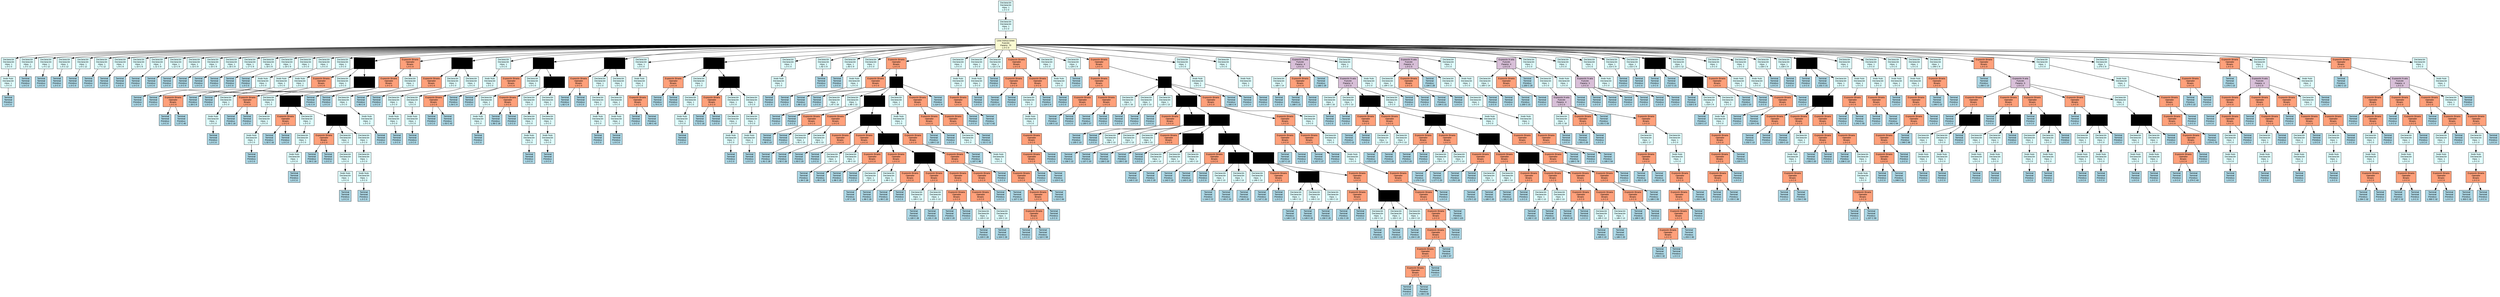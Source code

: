digraph AST {
    rankdir=TB;
    node [shape=box, style=filled, fontname="Arial", fontsize=10];
    edge [fontname="Arial", fontsize=8];
    
    node0 [label="Declaración\nDeclaración\nHijos: 1\nL:0 C:0", fillcolor="lightcyan"];
    node1 [label="Declaración\nDeclaración\nHijos: 1\nL:0 C:0", fillcolor="lightcyan"];
    node0 -> node1;
    node2 [label="Lista Instrucciones\nFunción\nParams: 70\nL:0 C:0", fillcolor="lightgoldenrodyellow"];
    node1 -> node2;
    node3 [label="Declaración\nDeclaración\nHijos: 1\nL:0 C:0", fillcolor="lightcyan"];
    node2 -> node3;
    node4 [label="Nodo Nulo\nDeclaración\nHijos: 1\nL:0 C:0", fillcolor="lightcyan"];
    node3 -> node4;
    node5 [label="Terminal\nTerminal\nPrimitivo\nL:0 C:0", fillcolor="lightblue"];
    node4 -> node5;
    node6 [label="Declaración\nDeclaración\nHijos: 1\nL:3 C:12", fillcolor="lightcyan"];
    node2 -> node6;
    node7 [label="Terminal\nTerminal\nPrimitivo\nL:0 C:0", fillcolor="lightblue"];
    node6 -> node7;
    node8 [label="Declaración\nDeclaración\nHijos: 1\nL:4 C:12", fillcolor="lightcyan"];
    node2 -> node8;
    node9 [label="Terminal\nTerminal\nPrimitivo\nL:0 C:0", fillcolor="lightblue"];
    node8 -> node9;
    node10 [label="Declaración\nDeclaración\nHijos: 1\nL:5 C:12", fillcolor="lightcyan"];
    node2 -> node10;
    node11 [label="Terminal\nTerminal\nPrimitivo\nL:0 C:0", fillcolor="lightblue"];
    node10 -> node11;
    node12 [label="Declaración\nDeclaración\nHijos: 1\nL:6 C:12", fillcolor="lightcyan"];
    node2 -> node12;
    node13 [label="Terminal\nTerminal\nPrimitivo\nL:0 C:0", fillcolor="lightblue"];
    node12 -> node13;
    node14 [label="Declaración\nDeclaración\nHijos: 1\nL:7 C:12", fillcolor="lightcyan"];
    node2 -> node14;
    node15 [label="Terminal\nTerminal\nPrimitivo\nL:0 C:0", fillcolor="lightblue"];
    node14 -> node15;
    node16 [label="Declaración\nDeclaración\nHijos: 1\nL:9 C:9", fillcolor="lightcyan"];
    node2 -> node16;
    node17 [label="Terminal\nTerminal\nPrimitivo\nL:0 C:0", fillcolor="lightblue"];
    node16 -> node17;
    node18 [label="Declaración\nDeclaración\nHijos: 1\nL:10 C:9", fillcolor="lightcyan"];
    node2 -> node18;
    node19 [label="Terminal\nTerminal\nPrimitivo\nL:0 C:0", fillcolor="lightblue"];
    node18 -> node19;
    node20 [label="Declaración\nDeclaración\nHijos: 1\nL:11 C:9", fillcolor="lightcyan"];
    node2 -> node20;
    node21 [label="Terminal\nTerminal\nPrimitivo\nL:0 C:0", fillcolor="lightblue"];
    node20 -> node21;
    node22 [label="Declaración\nDeclaración\nHijos: 1\nL:12 C:9", fillcolor="lightcyan"];
    node2 -> node22;
    node23 [label="Terminal\nTerminal\nPrimitivo\nL:0 C:0", fillcolor="lightblue"];
    node22 -> node23;
    node24 [label="Declaración\nDeclaración\nHijos: 1\nL:13 C:9", fillcolor="lightcyan"];
    node2 -> node24;
    node25 [label="Terminal\nTerminal\nPrimitivo\nL:0 C:0", fillcolor="lightblue"];
    node24 -> node25;
    node26 [label="Declaración\nDeclaración\nHijos: 1\nL:15 C:9", fillcolor="lightcyan"];
    node2 -> node26;
    node27 [label="Terminal\nTerminal\nPrimitivo\nL:0 C:0", fillcolor="lightblue"];
    node26 -> node27;
    node28 [label="Declaración\nDeclaración\nHijos: 1\nL:16 C:9", fillcolor="lightcyan"];
    node2 -> node28;
    node29 [label="Terminal\nTerminal\nPrimitivo\nL:0 C:0", fillcolor="lightblue"];
    node28 -> node29;
    node30 [label="Declaración\nDeclaración\nHijos: 1\nL:17 C:9", fillcolor="lightcyan"];
    node2 -> node30;
    node31 [label="Terminal\nTerminal\nPrimitivo\nL:0 C:0", fillcolor="lightblue"];
    node30 -> node31;
    node32 [label="Declaración\nDeclaración\nHijos: 1\nL:18 C:9", fillcolor="lightcyan"];
    node2 -> node32;
    node33 [label="Terminal\nTerminal\nPrimitivo\nL:0 C:0", fillcolor="lightblue"];
    node32 -> node33;
    node34 [label="Declaración\nDeclaración\nHijos: 1\nL:19 C:9", fillcolor="lightcyan"];
    node2 -> node34;
    node35 [label="Terminal\nTerminal\nPrimitivo\nL:0 C:0", fillcolor="lightblue"];
    node34 -> node35;
    node36 [label="Declaración\nDeclaración\nHijos: 1\nL:0 C:0", fillcolor="lightcyan"];
    node2 -> node36;
    node37 [label="Nodo Nulo\nDeclaración\nHijos: 1\nL:0 C:0", fillcolor="lightcyan"];
    node36 -> node37;
    node38 [label="Terminal\nTerminal\nPrimitivo\nL:0 C:0", fillcolor="lightblue"];
    node37 -> node38;
    node39 [label="Declaración\nDeclaración\nHijos: 1\nL:0 C:0", fillcolor="lightcyan"];
    node2 -> node39;
    node40 [label="Nodo Nulo\nDeclaración\nHijos: 1\nL:0 C:0", fillcolor="lightcyan"];
    node39 -> node40;
    node41 [label="Terminal\nTerminal\nPrimitivo\nL:0 C:0", fillcolor="lightblue"];
    node40 -> node41;
    node42 [label="Declaración\nDeclaración\nHijos: 1\nL:0 C:0", fillcolor="lightcyan"];
    node2 -> node42;
    node43 [label="Nodo Nulo\nDeclaración\nHijos: 1\nL:0 C:0", fillcolor="lightcyan"];
    node42 -> node43;
    node44 [label="Expresión Binaria\nOperador\nBinario\nL:0 C:0", fillcolor="lightsalmon"];
    node43 -> node44;
    node45 [label="Terminal\nTerminal\nPrimitivo\nL:0 C:0", fillcolor="lightblue"];
    node44 -> node45;
    node46 [label="Terminal\nTerminal\nPrimitivo\nL:27 C:40", fillcolor="lightblue"];
    node44 -> node46;
    node47 [label="Expresión Ternaria\nOperador\nTernario\nL:0 C:0", fillcolor="lightviolet"];
    node2 -> node47;
    node48 [label="Expresión Binaria\nOperador\nBinario\nL:0 C:0", fillcolor="lightsalmon"];
    node47 -> node48;
    node49 [label="Terminal\nTerminal\nPrimitivo\nL:28 C:9", fillcolor="lightblue"];
    node48 -> node49;
    node50 [label="Terminal\nTerminal\nPrimitivo\nL:0 C:0", fillcolor="lightblue"];
    node48 -> node50;
    node51 [label="Declaración\nDeclaración\nHijos: 1\nL:0 C:0", fillcolor="lightcyan"];
    node47 -> node51;
    node52 [label="Declaración\nDeclaración\nHijos: 1\nL:0 C:0", fillcolor="lightcyan"];
    node51 -> node52;
    node53 [label="Nodo Nulo\nDeclaración\nHijos: 1\nL:0 C:0", fillcolor="lightcyan"];
    node52 -> node53;
    node54 [label="Terminal\nTerminal\nPrimitivo\nL:0 C:0", fillcolor="lightblue"];
    node53 -> node54;
    node55 [label="Expresión Ternaria\nOperador\nTernario\nL:0 C:0", fillcolor="lightviolet"];
    node47 -> node55;
    node56 [label="Expresión Binaria\nOperador\nBinario\nL:0 C:0", fillcolor="lightsalmon"];
    node55 -> node56;
    node57 [label="Terminal\nTerminal\nPrimitivo\nL:30 C:16", fillcolor="lightblue"];
    node56 -> node57;
    node58 [label="Terminal\nTerminal\nPrimitivo\nL:0 C:0", fillcolor="lightblue"];
    node56 -> node58;
    node59 [label="Declaración\nDeclaración\nHijos: 1\nL:0 C:0", fillcolor="lightcyan"];
    node55 -> node59;
    node60 [label="Declaración\nDeclaración\nHijos: 1\nL:0 C:0", fillcolor="lightcyan"];
    node59 -> node60;
    node61 [label="Nodo Nulo\nDeclaración\nHijos: 1\nL:0 C:0", fillcolor="lightcyan"];
    node60 -> node61;
    node62 [label="Terminal\nTerminal\nPrimitivo\nL:0 C:0", fillcolor="lightblue"];
    node61 -> node62;
    node63 [label="Expresión Ternaria\nOperador\nTernario\nL:0 C:0", fillcolor="lightviolet"];
    node55 -> node63;
    node64 [label="Expresión Binaria\nOperador\nBinario\nL:0 C:0", fillcolor="lightsalmon"];
    node63 -> node64;
    node65 [label="Terminal\nTerminal\nPrimitivo\nL:32 C:16", fillcolor="lightblue"];
    node64 -> node65;
    node66 [label="Terminal\nTerminal\nPrimitivo\nL:0 C:0", fillcolor="lightblue"];
    node64 -> node66;
    node67 [label="Declaración\nDeclaración\nHijos: 1\nL:0 C:0", fillcolor="lightcyan"];
    node63 -> node67;
    node68 [label="Declaración\nDeclaración\nHijos: 1\nL:0 C:0", fillcolor="lightcyan"];
    node67 -> node68;
    node69 [label="Nodo Nulo\nDeclaración\nHijos: 1\nL:0 C:0", fillcolor="lightcyan"];
    node68 -> node69;
    node70 [label="Terminal\nTerminal\nPrimitivo\nL:0 C:0", fillcolor="lightblue"];
    node69 -> node70;
    node71 [label="Expresión Ternaria\nOperador\nTernario\nL:0 C:0", fillcolor="lightviolet"];
    node63 -> node71;
    node72 [label="Expresión Binaria\nOperador\nBinario\nL:0 C:0", fillcolor="lightsalmon"];
    node71 -> node72;
    node73 [label="Terminal\nTerminal\nPrimitivo\nL:34 C:16", fillcolor="lightblue"];
    node72 -> node73;
    node74 [label="Terminal\nTerminal\nPrimitivo\nL:0 C:0", fillcolor="lightblue"];
    node72 -> node74;
    node75 [label="Declaración\nDeclaración\nHijos: 1\nL:0 C:0", fillcolor="lightcyan"];
    node71 -> node75;
    node76 [label="Declaración\nDeclaración\nHijos: 1\nL:0 C:0", fillcolor="lightcyan"];
    node75 -> node76;
    node77 [label="Nodo Nulo\nDeclaración\nHijos: 1\nL:0 C:0", fillcolor="lightcyan"];
    node76 -> node77;
    node78 [label="Terminal\nTerminal\nPrimitivo\nL:0 C:0", fillcolor="lightblue"];
    node77 -> node78;
    node79 [label="Declaración\nDeclaración\nHijos: 1\nL:0 C:0", fillcolor="lightcyan"];
    node71 -> node79;
    node80 [label="Declaración\nDeclaración\nHijos: 1\nL:0 C:0", fillcolor="lightcyan"];
    node79 -> node80;
    node81 [label="Nodo Nulo\nDeclaración\nHijos: 1\nL:0 C:0", fillcolor="lightcyan"];
    node80 -> node81;
    node82 [label="Terminal\nTerminal\nPrimitivo\nL:0 C:0", fillcolor="lightblue"];
    node81 -> node82;
    node83 [label="Expresión Binaria\nOperador\nBinario\nL:0 C:0", fillcolor="lightsalmon"];
    node2 -> node83;
    node84 [label="Expresión Binaria\nOperador\nBinario\nL:0 C:0", fillcolor="lightsalmon"];
    node83 -> node84;
    node85 [label="Terminal\nTerminal\nPrimitivo\nL:41 C:9", fillcolor="lightblue"];
    node84 -> node85;
    node86 [label="Terminal\nTerminal\nPrimitivo\nL:0 C:0", fillcolor="lightblue"];
    node84 -> node86;
    node87 [label="Declaración\nDeclaración\nHijos: 1\nL:0 C:0", fillcolor="lightcyan"];
    node83 -> node87;
    node88 [label="Declaración\nDeclaración\nHijos: 1\nL:0 C:0", fillcolor="lightcyan"];
    node87 -> node88;
    node89 [label="Nodo Nulo\nDeclaración\nHijos: 1\nL:0 C:0", fillcolor="lightcyan"];
    node88 -> node89;
    node90 [label="Terminal\nTerminal\nPrimitivo\nL:0 C:0", fillcolor="lightblue"];
    node89 -> node90;
    node91 [label="Expresión Ternaria\nOperador\nTernario\nL:0 C:0", fillcolor="lightviolet"];
    node2 -> node91;
    node92 [label="Expresión Binaria\nOperador\nBinario\nL:0 C:0", fillcolor="lightsalmon"];
    node91 -> node92;
    node93 [label="Terminal\nTerminal\nPrimitivo\nL:46 C:9", fillcolor="lightblue"];
    node92 -> node93;
    node94 [label="Terminal\nTerminal\nPrimitivo\nL:0 C:0", fillcolor="lightblue"];
    node92 -> node94;
    node95 [label="Declaración\nDeclaración\nHijos: 1\nL:0 C:0", fillcolor="lightcyan"];
    node91 -> node95;
    node96 [label="Declaración\nDeclaración\nHijos: 1\nL:0 C:0", fillcolor="lightcyan"];
    node95 -> node96;
    node97 [label="Nodo Nulo\nDeclaración\nHijos: 1\nL:0 C:0", fillcolor="lightcyan"];
    node96 -> node97;
    node98 [label="Terminal\nTerminal\nPrimitivo\nL:0 C:0", fillcolor="lightblue"];
    node97 -> node98;
    node99 [label="Declaración\nDeclaración\nHijos: 1\nL:0 C:0", fillcolor="lightcyan"];
    node91 -> node99;
    node100 [label="Declaración\nDeclaración\nHijos: 1\nL:0 C:0", fillcolor="lightcyan"];
    node99 -> node100;
    node101 [label="Nodo Nulo\nDeclaración\nHijos: 1\nL:0 C:0", fillcolor="lightcyan"];
    node100 -> node101;
    node102 [label="Terminal\nTerminal\nPrimitivo\nL:0 C:0", fillcolor="lightblue"];
    node101 -> node102;
    node103 [label="Declaración\nDeclaración\nHijos: 1\nL:0 C:0", fillcolor="lightcyan"];
    node2 -> node103;
    node104 [label="Nodo Nulo\nDeclaración\nHijos: 1\nL:0 C:0", fillcolor="lightcyan"];
    node103 -> node104;
    node105 [label="Expresión Binaria\nOperador\nBinario\nL:0 C:0", fillcolor="lightsalmon"];
    node104 -> node105;
    node106 [label="Terminal\nTerminal\nPrimitivo\nL:0 C:0", fillcolor="lightblue"];
    node105 -> node106;
    node107 [label="Terminal\nTerminal\nPrimitivo\nL:53 C:42", fillcolor="lightblue"];
    node105 -> node107;
    node108 [label="Expresión Ternaria\nOperador\nTernario\nL:0 C:0", fillcolor="lightviolet"];
    node2 -> node108;
    node109 [label="Expresión Binaria\nOperador\nBinario\nL:0 C:0", fillcolor="lightsalmon"];
    node108 -> node109;
    node110 [label="Terminal\nTerminal\nPrimitivo\nL:54 C:9", fillcolor="lightblue"];
    node109 -> node110;
    node111 [label="Terminal\nTerminal\nPrimitivo\nL:0 C:0", fillcolor="lightblue"];
    node109 -> node111;
    node112 [label="Declaración\nDeclaración\nHijos: 1\nL:0 C:0", fillcolor="lightcyan"];
    node108 -> node112;
    node113 [label="Declaración\nDeclaración\nHijos: 1\nL:0 C:0", fillcolor="lightcyan"];
    node112 -> node113;
    node114 [label="Nodo Nulo\nDeclaración\nHijos: 1\nL:0 C:0", fillcolor="lightcyan"];
    node113 -> node114;
    node115 [label="Terminal\nTerminal\nPrimitivo\nL:0 C:0", fillcolor="lightblue"];
    node114 -> node115;
    node116 [label="Expresión Ternaria\nOperador\nTernario\nL:0 C:0", fillcolor="lightviolet"];
    node108 -> node116;
    node117 [label="Expresión Binaria\nOperador\nBinario\nL:0 C:0", fillcolor="lightsalmon"];
    node116 -> node117;
    node118 [label="Terminal\nTerminal\nPrimitivo\nL:56 C:16", fillcolor="lightblue"];
    node117 -> node118;
    node119 [label="Terminal\nTerminal\nPrimitivo\nL:0 C:0", fillcolor="lightblue"];
    node117 -> node119;
    node120 [label="Declaración\nDeclaración\nHijos: 1\nL:0 C:0", fillcolor="lightcyan"];
    node116 -> node120;
    node121 [label="Declaración\nDeclaración\nHijos: 1\nL:0 C:0", fillcolor="lightcyan"];
    node120 -> node121;
    node122 [label="Nodo Nulo\nDeclaración\nHijos: 1\nL:0 C:0", fillcolor="lightcyan"];
    node121 -> node122;
    node123 [label="Terminal\nTerminal\nPrimitivo\nL:0 C:0", fillcolor="lightblue"];
    node122 -> node123;
    node124 [label="Declaración\nDeclaración\nHijos: 1\nL:0 C:0", fillcolor="lightcyan"];
    node116 -> node124;
    node125 [label="Declaración\nDeclaración\nHijos: 1\nL:0 C:0", fillcolor="lightcyan"];
    node124 -> node125;
    node126 [label="Nodo Nulo\nDeclaración\nHijos: 1\nL:0 C:0", fillcolor="lightcyan"];
    node125 -> node126;
    node127 [label="Terminal\nTerminal\nPrimitivo\nL:0 C:0", fillcolor="lightblue"];
    node126 -> node127;
    node128 [label="Expresión Ternaria\nOperador\nTernario\nL:0 C:0", fillcolor="lightviolet"];
    node2 -> node128;
    node129 [label="Expresión Binaria\nOperador\nBinario\nL:0 C:0", fillcolor="lightsalmon"];
    node128 -> node129;
    node130 [label="Terminal\nTerminal\nPrimitivo\nL:62 C:9", fillcolor="lightblue"];
    node129 -> node130;
    node131 [label="Terminal\nTerminal\nPrimitivo\nL:0 C:0", fillcolor="lightblue"];
    node129 -> node131;
    node132 [label="Declaración\nDeclaración\nHijos: 1\nL:0 C:0", fillcolor="lightcyan"];
    node128 -> node132;
    node133 [label="Declaración\nDeclaración\nHijos: 1\nL:0 C:0", fillcolor="lightcyan"];
    node132 -> node133;
    node134 [label="Nodo Nulo\nDeclaración\nHijos: 1\nL:0 C:0", fillcolor="lightcyan"];
    node133 -> node134;
    node135 [label="Terminal\nTerminal\nPrimitivo\nL:0 C:0", fillcolor="lightblue"];
    node134 -> node135;
    node136 [label="Declaración\nDeclaración\nHijos: 1\nL:0 C:0", fillcolor="lightcyan"];
    node128 -> node136;
    node137 [label="Declaración\nDeclaración\nHijos: 1\nL:0 C:0", fillcolor="lightcyan"];
    node136 -> node137;
    node138 [label="Nodo Nulo\nDeclaración\nHijos: 1\nL:0 C:0", fillcolor="lightcyan"];
    node137 -> node138;
    node139 [label="Terminal\nTerminal\nPrimitivo\nL:0 C:0", fillcolor="lightblue"];
    node138 -> node139;
    node140 [label="Declaración\nDeclaración\nHijos: 1\nL:0 C:0", fillcolor="lightcyan"];
    node2 -> node140;
    node141 [label="Nodo Nulo\nDeclaración\nHijos: 1\nL:0 C:0", fillcolor="lightcyan"];
    node140 -> node141;
    node142 [label="Expresión Binaria\nOperador\nBinario\nL:0 C:0", fillcolor="lightsalmon"];
    node141 -> node142;
    node143 [label="Terminal\nTerminal\nPrimitivo\nL:0 C:0", fillcolor="lightblue"];
    node142 -> node143;
    node144 [label="Terminal\nTerminal\nPrimitivo\nL:69 C:42", fillcolor="lightblue"];
    node142 -> node144;
    node145 [label="Expresión Ternaria\nOperador\nTernario\nL:0 C:0", fillcolor="lightviolet"];
    node2 -> node145;
    node146 [label="Expresión Binaria\nOperador\nBinario\nL:0 C:0", fillcolor="lightsalmon"];
    node145 -> node146;
    node147 [label="Terminal\nTerminal\nPrimitivo\nL:70 C:9", fillcolor="lightblue"];
    node146 -> node147;
    node148 [label="Terminal\nTerminal\nPrimitivo\nL:0 C:0", fillcolor="lightblue"];
    node146 -> node148;
    node149 [label="Declaración\nDeclaración\nHijos: 1\nL:0 C:0", fillcolor="lightcyan"];
    node145 -> node149;
    node150 [label="Declaración\nDeclaración\nHijos: 1\nL:0 C:0", fillcolor="lightcyan"];
    node149 -> node150;
    node151 [label="Nodo Nulo\nDeclaración\nHijos: 1\nL:0 C:0", fillcolor="lightcyan"];
    node150 -> node151;
    node152 [label="Terminal\nTerminal\nPrimitivo\nL:0 C:0", fillcolor="lightblue"];
    node151 -> node152;
    node153 [label="Expresión Ternaria\nOperador\nTernario\nL:0 C:0", fillcolor="lightviolet"];
    node145 -> node153;
    node154 [label="Expresión Binaria\nOperador\nBinario\nL:0 C:0", fillcolor="lightsalmon"];
    node153 -> node154;
    node155 [label="Terminal\nTerminal\nPrimitivo\nL:72 C:16", fillcolor="lightblue"];
    node154 -> node155;
    node156 [label="Terminal\nTerminal\nPrimitivo\nL:0 C:0", fillcolor="lightblue"];
    node154 -> node156;
    node157 [label="Declaración\nDeclaración\nHijos: 1\nL:0 C:0", fillcolor="lightcyan"];
    node153 -> node157;
    node158 [label="Declaración\nDeclaración\nHijos: 1\nL:0 C:0", fillcolor="lightcyan"];
    node157 -> node158;
    node159 [label="Nodo Nulo\nDeclaración\nHijos: 1\nL:0 C:0", fillcolor="lightcyan"];
    node158 -> node159;
    node160 [label="Terminal\nTerminal\nPrimitivo\nL:0 C:0", fillcolor="lightblue"];
    node159 -> node160;
    node161 [label="Declaración\nDeclaración\nHijos: 1\nL:0 C:0", fillcolor="lightcyan"];
    node153 -> node161;
    node162 [label="Declaración\nDeclaración\nHijos: 1\nL:0 C:0", fillcolor="lightcyan"];
    node161 -> node162;
    node163 [label="Nodo Nulo\nDeclaración\nHijos: 1\nL:0 C:0", fillcolor="lightcyan"];
    node162 -> node163;
    node164 [label="Terminal\nTerminal\nPrimitivo\nL:0 C:0", fillcolor="lightblue"];
    node163 -> node164;
    node165 [label="Declaración\nDeclaración\nHijos: 1\nL:0 C:0", fillcolor="lightcyan"];
    node2 -> node165;
    node166 [label="Nodo Nulo\nDeclaración\nHijos: 1\nL:0 C:0", fillcolor="lightcyan"];
    node165 -> node166;
    node167 [label="Terminal\nTerminal\nPrimitivo\nL:0 C:0", fillcolor="lightblue"];
    node166 -> node167;
    node168 [label="Declaración\nDeclaración\nHijos: 1\nL:82 C:9", fillcolor="lightcyan"];
    node2 -> node168;
    node169 [label="Terminal\nTerminal\nPrimitivo\nL:0 C:0", fillcolor="lightblue"];
    node168 -> node169;
    node170 [label="Declaración\nDeclaración\nHijos: 1\nL:83 C:9", fillcolor="lightcyan"];
    node2 -> node170;
    node171 [label="Terminal\nTerminal\nPrimitivo\nL:0 C:0", fillcolor="lightblue"];
    node170 -> node171;
    node172 [label="Declaración\nDeclaración\nHijos: 1\nL:0 C:0", fillcolor="lightcyan"];
    node2 -> node172;
    node173 [label="Nodo Nulo\nDeclaración\nHijos: 1\nL:0 C:0", fillcolor="lightcyan"];
    node172 -> node173;
    node174 [label="Terminal\nTerminal\nPrimitivo\nL:0 C:0", fillcolor="lightblue"];
    node173 -> node174;
    node175 [label="Expresión Binaria\nOperador\nBinario\nL:0 C:0", fillcolor="lightsalmon"];
    node2 -> node175;
    node176 [label="Expresión Binaria\nOperador\nBinario\nL:0 C:0", fillcolor="lightsalmon"];
    node175 -> node176;
    node177 [label="Terminal\nTerminal\nPrimitivo\nL:86 C:12", fillcolor="lightblue"];
    node176 -> node177;
    node178 [label="Terminal\nTerminal\nPrimitivo\nL:0 C:0", fillcolor="lightblue"];
    node176 -> node178;
    node179 [label="Bloque\nFunción\nParams: 6\nL:0 C:0", fillcolor="lightkhaki"];
    node175 -> node179;
    node180 [label="Declaración\nDeclaración\nHijos: 1\nL:87 C:16", fillcolor="lightcyan"];
    node179 -> node180;
    node181 [label="Terminal\nTerminal\nPrimitivo\nL:0 C:0", fillcolor="lightblue"];
    node180 -> node181;
    node182 [label="Declaración\nDeclaración\nHijos: 1\nL:88 C:13", fillcolor="lightcyan"];
    node179 -> node182;
    node183 [label="Terminal\nTerminal\nPrimitivo\nL:0 C:0", fillcolor="lightblue"];
    node182 -> node183;
    node184 [label="Expresión Ternaria\nOperador\nTernario\nL:0 C:0", fillcolor="lightviolet"];
    node179 -> node184;
    node185 [label="Expresión Binaria\nOperador\nBinario\nL:0 C:0", fillcolor="lightsalmon"];
    node184 -> node185;
    node186 [label="Terminal\nTerminal\nPrimitivo\nL:90 C:13", fillcolor="lightblue"];
    node185 -> node186;
    node187 [label="Terminal\nTerminal\nPrimitivo\nL:0 C:0", fillcolor="lightblue"];
    node185 -> node187;
    node188 [label="Expresión Binaria\nOperador\nBinario\nL:0 C:0", fillcolor="lightsalmon"];
    node184 -> node188;
    node189 [label="Declaración\nDeclaración\nHijos: 1\nL:91 C:13", fillcolor="lightcyan"];
    node188 -> node189;
    node190 [label="Terminal\nTerminal\nPrimitivo\nL:91 C:28", fillcolor="lightblue"];
    node189 -> node190;
    node191 [label="Declaración\nDeclaración\nHijos: 1\nL:92 C:13", fillcolor="lightcyan"];
    node188 -> node191;
    node192 [label="Terminal\nTerminal\nPrimitivo\nL:92 C:26", fillcolor="lightblue"];
    node191 -> node192;
    node193 [label="Expresión Ternaria\nOperador\nTernario\nL:0 C:0", fillcolor="lightviolet"];
    node184 -> node193;
    node194 [label="Expresión Binaria\nOperador\nBinario\nL:0 C:0", fillcolor="lightsalmon"];
    node193 -> node194;
    node195 [label="Terminal\nTerminal\nPrimitivo\nL:93 C:20", fillcolor="lightblue"];
    node194 -> node195;
    node196 [label="Terminal\nTerminal\nPrimitivo\nL:0 C:0", fillcolor="lightblue"];
    node194 -> node196;
    node197 [label="Expresión Binaria\nOperador\nBinario\nL:0 C:0", fillcolor="lightsalmon"];
    node193 -> node197;
    node198 [label="Declaración\nDeclaración\nHijos: 1\nL:94 C:13", fillcolor="lightcyan"];
    node197 -> node198;
    node199 [label="Terminal\nTerminal\nPrimitivo\nL:94 C:28", fillcolor="lightblue"];
    node198 -> node199;
    node200 [label="Declaración\nDeclaración\nHijos: 1\nL:95 C:13", fillcolor="lightcyan"];
    node197 -> node200;
    node201 [label="Terminal\nTerminal\nPrimitivo\nL:95 C:26", fillcolor="lightblue"];
    node200 -> node201;
    node202 [label="Expresión Ternaria\nOperador\nTernario\nL:0 C:0", fillcolor="lightviolet"];
    node193 -> node202;
    node203 [label="Expresión Binaria\nOperador\nBinario\nL:0 C:0", fillcolor="lightsalmon"];
    node202 -> node203;
    node204 [label="Terminal\nTerminal\nPrimitivo\nL:96 C:20", fillcolor="lightblue"];
    node203 -> node204;
    node205 [label="Terminal\nTerminal\nPrimitivo\nL:0 C:0", fillcolor="lightblue"];
    node203 -> node205;
    node206 [label="Expresión Binaria\nOperador\nBinario\nL:0 C:0", fillcolor="lightsalmon"];
    node202 -> node206;
    node207 [label="Declaración\nDeclaración\nHijos: 1\nL:97 C:13", fillcolor="lightcyan"];
    node206 -> node207;
    node208 [label="Terminal\nTerminal\nPrimitivo\nL:97 C:28", fillcolor="lightblue"];
    node207 -> node208;
    node209 [label="Declaración\nDeclaración\nHijos: 1\nL:98 C:13", fillcolor="lightcyan"];
    node206 -> node209;
    node210 [label="Terminal\nTerminal\nPrimitivo\nL:98 C:26", fillcolor="lightblue"];
    node209 -> node210;
    node211 [label="Expresión Ternaria\nOperador\nTernario\nL:0 C:0", fillcolor="lightviolet"];
    node202 -> node211;
    node212 [label="Expresión Binaria\nOperador\nBinario\nL:0 C:0", fillcolor="lightsalmon"];
    node211 -> node212;
    node213 [label="Terminal\nTerminal\nPrimitivo\nL:99 C:20", fillcolor="lightblue"];
    node212 -> node213;
    node214 [label="Terminal\nTerminal\nPrimitivo\nL:0 C:0", fillcolor="lightblue"];
    node212 -> node214;
    node215 [label="Expresión Binaria\nOperador\nBinario\nL:0 C:0", fillcolor="lightsalmon"];
    node211 -> node215;
    node216 [label="Declaración\nDeclaración\nHijos: 1\nL:100 C:13", fillcolor="lightcyan"];
    node215 -> node216;
    node217 [label="Terminal\nTerminal\nPrimitivo\nL:100 C:28", fillcolor="lightblue"];
    node216 -> node217;
    node218 [label="Declaración\nDeclaración\nHijos: 1\nL:101 C:13", fillcolor="lightcyan"];
    node215 -> node218;
    node219 [label="Terminal\nTerminal\nPrimitivo\nL:101 C:26", fillcolor="lightblue"];
    node218 -> node219;
    node220 [label="Expresión Binaria\nOperador\nBinario\nL:0 C:0", fillcolor="lightsalmon"];
    node211 -> node220;
    node221 [label="Expresión Binaria\nOperador\nBinario\nL:0 C:0", fillcolor="lightsalmon"];
    node220 -> node221;
    node222 [label="Terminal\nTerminal\nPrimitivo\nL:102 C:20", fillcolor="lightblue"];
    node221 -> node222;
    node223 [label="Terminal\nTerminal\nPrimitivo\nL:0 C:0", fillcolor="lightblue"];
    node221 -> node223;
    node224 [label="Expresión Binaria\nOperador\nBinario\nL:0 C:0", fillcolor="lightsalmon"];
    node220 -> node224;
    node225 [label="Declaración\nDeclaración\nHijos: 1\nL:103 C:13", fillcolor="lightcyan"];
    node224 -> node225;
    node226 [label="Terminal\nTerminal\nPrimitivo\nL:103 C:28", fillcolor="lightblue"];
    node225 -> node226;
    node227 [label="Declaración\nDeclaración\nHijos: 1\nL:104 C:13", fillcolor="lightcyan"];
    node224 -> node227;
    node228 [label="Terminal\nTerminal\nPrimitivo\nL:104 C:26", fillcolor="lightblue"];
    node227 -> node228;
    node229 [label="Declaración\nDeclaración\nHijos: 1\nL:0 C:0", fillcolor="lightcyan"];
    node179 -> node229;
    node230 [label="Nodo Nulo\nDeclaración\nHijos: 1\nL:0 C:0", fillcolor="lightcyan"];
    node229 -> node230;
    node231 [label="Expresión Binaria\nOperador\nBinario\nL:0 C:0", fillcolor="lightsalmon"];
    node230 -> node231;
    node232 [label="Expresión Binaria\nOperador\nBinario\nL:0 C:0", fillcolor="lightsalmon"];
    node231 -> node232;
    node233 [label="Expresión Binaria\nOperador\nBinario\nL:0 C:0", fillcolor="lightsalmon"];
    node232 -> node233;
    node234 [label="Terminal\nTerminal\nPrimitivo\nL:0 C:0", fillcolor="lightblue"];
    node233 -> node234;
    node235 [label="Terminal\nTerminal\nPrimitivo\nL:107 C:54", fillcolor="lightblue"];
    node233 -> node235;
    node236 [label="Terminal\nTerminal\nPrimitivo\nL:0 C:0", fillcolor="lightblue"];
    node232 -> node236;
    node237 [label="Terminal\nTerminal\nPrimitivo\nL:107 C:96", fillcolor="lightblue"];
    node231 -> node237;
    node238 [label="Expresión Binaria\nOperador\nBinario\nL:0 C:0", fillcolor="lightsalmon"];
    node179 -> node238;
    node239 [label="Expresión Binaria\nOperador\nBinario\nL:0 C:0", fillcolor="lightsalmon"];
    node238 -> node239;
    node240 [label="Terminal\nTerminal\nPrimitivo\nL:109 C:13", fillcolor="lightblue"];
    node239 -> node240;
    node241 [label="Terminal\nTerminal\nPrimitivo\nL:0 C:0", fillcolor="lightblue"];
    node239 -> node241;
    node242 [label="Expresión Binaria\nOperador\nBinario\nL:0 C:0", fillcolor="lightsalmon"];
    node238 -> node242;
    node243 [label="Declaración\nDeclaración\nHijos: 1\nL:0 C:0", fillcolor="lightcyan"];
    node242 -> node243;
    node244 [label="Nodo Nulo\nDeclaración\nHijos: 1\nL:0 C:0", fillcolor="lightcyan"];
    node243 -> node244;
    node245 [label="Expresión Binaria\nOperador\nBinario\nL:0 C:0", fillcolor="lightsalmon"];
    node244 -> node245;
    node246 [label="Expresión Binaria\nOperador\nBinario\nL:0 C:0", fillcolor="lightsalmon"];
    node245 -> node246;
    node247 [label="Expresión Binaria\nOperador\nBinario\nL:0 C:0", fillcolor="lightsalmon"];
    node246 -> node247;
    node248 [label="Terminal\nTerminal\nPrimitivo\nL:0 C:0", fillcolor="lightblue"];
    node247 -> node248;
    node249 [label="Terminal\nTerminal\nPrimitivo\nL:110 C:59", fillcolor="lightblue"];
    node247 -> node249;
    node250 [label="Terminal\nTerminal\nPrimitivo\nL:0 C:0", fillcolor="lightblue"];
    node246 -> node250;
    node251 [label="Terminal\nTerminal\nPrimitivo\nL:110 C:84", fillcolor="lightblue"];
    node245 -> node251;
    node252 [label="Terminal\nTerminal\nPrimitivo\nL:111 C:13", fillcolor="lightblue"];
    node242 -> node252;
    node253 [label="Terminal\nTerminal\nPrimitivo\nL:114 C:9", fillcolor="lightblue"];
    node179 -> node253;
    node254 [label="Declaración\nDeclaración\nHijos: 1\nL:0 C:0", fillcolor="lightcyan"];
    node2 -> node254;
    node255 [label="Nodo Nulo\nDeclaración\nHijos: 1\nL:0 C:0", fillcolor="lightcyan"];
    node254 -> node255;
    node256 [label="Expresión Binaria\nOperador\nBinario\nL:0 C:0", fillcolor="lightsalmon"];
    node255 -> node256;
    node257 [label="Terminal\nTerminal\nPrimitivo\nL:0 C:0", fillcolor="lightblue"];
    node256 -> node257;
    node258 [label="Terminal\nTerminal\nPrimitivo\nL:117 C:62", fillcolor="lightblue"];
    node256 -> node258;
    node259 [label="Declaración\nDeclaración\nHijos: 1\nL:0 C:0", fillcolor="lightcyan"];
    node2 -> node259;
    node260 [label="Nodo Nulo\nDeclaración\nHijos: 1\nL:0 C:0", fillcolor="lightcyan"];
    node259 -> node260;
    node261 [label="Terminal\nTerminal\nPrimitivo\nL:0 C:0", fillcolor="lightblue"];
    node260 -> node261;
    node262 [label="Declaración\nDeclaración\nHijos: 1\nL:121 C:9", fillcolor="lightcyan"];
    node2 -> node262;
    node263 [label="Terminal\nTerminal\nPrimitivo\nL:0 C:0", fillcolor="lightblue"];
    node262 -> node263;
    node264 [label="Expresión Binaria\nOperador\nBinario\nL:0 C:0", fillcolor="lightsalmon"];
    node2 -> node264;
    node265 [label="Expresión Binaria\nOperador\nBinario\nL:0 C:0", fillcolor="lightsalmon"];
    node264 -> node265;
    node266 [label="Terminal\nTerminal\nPrimitivo\nL:122 C:12", fillcolor="lightblue"];
    node265 -> node266;
    node267 [label="Terminal\nTerminal\nPrimitivo\nL:0 C:0", fillcolor="lightblue"];
    node265 -> node267;
    node268 [label="Expresión Binaria\nOperador\nBinario\nL:0 C:0", fillcolor="lightsalmon"];
    node264 -> node268;
    node269 [label="Declaración\nDeclaración\nHijos: 1\nL:0 C:0", fillcolor="lightcyan"];
    node268 -> node269;
    node270 [label="Nodo Nulo\nDeclaración\nHijos: 1\nL:0 C:0", fillcolor="lightcyan"];
    node269 -> node270;
    node271 [label="Expresión Binaria\nOperador\nBinario\nL:0 C:0", fillcolor="lightsalmon"];
    node270 -> node271;
    node272 [label="Expresión Binaria\nOperador\nBinario\nL:0 C:0", fillcolor="lightsalmon"];
    node271 -> node272;
    node273 [label="Terminal\nTerminal\nPrimitivo\nL:0 C:0", fillcolor="lightblue"];
    node272 -> node273;
    node274 [label="Terminal\nTerminal\nPrimitivo\nL:123 C:41", fillcolor="lightblue"];
    node272 -> node274;
    node275 [label="Terminal\nTerminal\nPrimitivo\nL:0 C:0", fillcolor="lightblue"];
    node271 -> node275;
    node276 [label="Terminal\nTerminal\nPrimitivo\nL:124 C:9", fillcolor="lightblue"];
    node268 -> node276;
    node277 [label="Declaración\nDeclaración\nHijos: 1\nL:0 C:0", fillcolor="lightcyan"];
    node2 -> node277;
    node278 [label="Nodo Nulo\nDeclaración\nHijos: 1\nL:0 C:0", fillcolor="lightcyan"];
    node277 -> node278;
    node279 [label="Terminal\nTerminal\nPrimitivo\nL:0 C:0", fillcolor="lightblue"];
    node278 -> node279;
    node280 [label="Declaración\nDeclaración\nHijos: 1\nL:129 C:9", fillcolor="lightcyan"];
    node2 -> node280;
    node281 [label="Terminal\nTerminal\nPrimitivo\nL:0 C:0", fillcolor="lightblue"];
    node280 -> node281;
    node282 [label="Expresión Binaria\nOperador\nBinario\nL:0 C:0", fillcolor="lightsalmon"];
    node2 -> node282;
    node283 [label="Expresión Binaria\nOperador\nBinario\nL:0 C:0", fillcolor="lightsalmon"];
    node282 -> node283;
    node284 [label="Expresión Binaria\nOperador\nBinario\nL:0 C:0", fillcolor="lightsalmon"];
    node283 -> node284;
    node285 [label="Terminal\nTerminal\nPrimitivo\nL:130 C:12", fillcolor="lightblue"];
    node284 -> node285;
    node286 [label="Terminal\nTerminal\nPrimitivo\nL:0 C:0", fillcolor="lightblue"];
    node284 -> node286;
    node287 [label="Expresión Binaria\nOperador\nBinario\nL:0 C:0", fillcolor="lightsalmon"];
    node283 -> node287;
    node288 [label="Terminal\nTerminal\nPrimitivo\nL:130 C:27", fillcolor="lightblue"];
    node287 -> node288;
    node289 [label="Terminal\nTerminal\nPrimitivo\nL:0 C:0", fillcolor="lightblue"];
    node287 -> node289;
    node290 [label="Bloque\nFunción\nParams: 6\nL:0 C:0", fillcolor="lightkhaki"];
    node282 -> node290;
    node291 [label="Declaración\nDeclaración\nHijos: 1\nL:131 C:16", fillcolor="lightcyan"];
    node290 -> node291;
    node292 [label="Terminal\nTerminal\nPrimitivo\nL:0 C:0", fillcolor="lightblue"];
    node291 -> node292;
    node293 [label="Declaración\nDeclaración\nHijos: 1\nL:132 C:13", fillcolor="lightcyan"];
    node290 -> node293;
    node294 [label="Terminal\nTerminal\nPrimitivo\nL:0 C:0", fillcolor="lightblue"];
    node293 -> node294;
    node295 [label="Declaración\nDeclaración\nHijos: 1\nL:133 C:13", fillcolor="lightcyan"];
    node290 -> node295;
    node296 [label="Terminal\nTerminal\nPrimitivo\nL:0 C:0", fillcolor="lightblue"];
    node295 -> node296;
    node297 [label="Expresión Ternaria\nOperador\nTernario\nL:0 C:0", fillcolor="lightviolet"];
    node290 -> node297;
    node298 [label="Expresión Binaria\nOperador\nBinario\nL:0 C:0", fillcolor="lightsalmon"];
    node297 -> node298;
    node299 [label="Terminal\nTerminal\nPrimitivo\nL:135 C:13", fillcolor="lightblue"];
    node298 -> node299;
    node300 [label="Terminal\nTerminal\nPrimitivo\nL:0 C:0", fillcolor="lightblue"];
    node298 -> node300;
    node301 [label="Expresión Ternaria\nOperador\nTernario\nL:0 C:0", fillcolor="lightviolet"];
    node297 -> node301;
    node302 [label="Declaración\nDeclaración\nHijos: 1\nL:136 C:13", fillcolor="lightcyan"];
    node301 -> node302;
    node303 [label="Terminal\nTerminal\nPrimitivo\nL:136 C:22", fillcolor="lightblue"];
    node302 -> node303;
    node304 [label="Declaración\nDeclaración\nHijos: 1\nL:137 C:13", fillcolor="lightcyan"];
    node301 -> node304;
    node305 [label="Terminal\nTerminal\nPrimitivo\nL:137 C:20", fillcolor="lightblue"];
    node304 -> node305;
    node306 [label="Declaración\nDeclaración\nHijos: 1\nL:138 C:13", fillcolor="lightcyan"];
    node301 -> node306;
    node307 [label="Terminal\nTerminal\nPrimitivo\nL:138 C:20", fillcolor="lightblue"];
    node306 -> node307;
    node308 [label="Expresión Ternaria\nOperador\nTernario\nL:0 C:0", fillcolor="lightviolet"];
    node297 -> node308;
    node309 [label="Expresión Binaria\nOperador\nBinario\nL:0 C:0", fillcolor="lightsalmon"];
    node308 -> node309;
    node310 [label="Terminal\nTerminal\nPrimitivo\nL:139 C:20", fillcolor="lightblue"];
    node309 -> node310;
    node311 [label="Terminal\nTerminal\nPrimitivo\nL:0 C:0", fillcolor="lightblue"];
    node309 -> node311;
    node312 [label="Expresión Ternaria\nOperador\nTernario\nL:0 C:0", fillcolor="lightviolet"];
    node308 -> node312;
    node313 [label="Declaración\nDeclaración\nHijos: 1\nL:140 C:13", fillcolor="lightcyan"];
    node312 -> node313;
    node314 [label="Terminal\nTerminal\nPrimitivo\nL:140 C:22", fillcolor="lightblue"];
    node313 -> node314;
    node315 [label="Declaración\nDeclaración\nHijos: 1\nL:141 C:13", fillcolor="lightcyan"];
    node312 -> node315;
    node316 [label="Terminal\nTerminal\nPrimitivo\nL:141 C:20", fillcolor="lightblue"];
    node315 -> node316;
    node317 [label="Declaración\nDeclaración\nHijos: 1\nL:142 C:13", fillcolor="lightcyan"];
    node312 -> node317;
    node318 [label="Terminal\nTerminal\nPrimitivo\nL:142 C:20", fillcolor="lightblue"];
    node317 -> node318;
    node319 [label="Expresión Ternaria\nOperador\nTernario\nL:0 C:0", fillcolor="lightviolet"];
    node308 -> node319;
    node320 [label="Expresión Binaria\nOperador\nBinario\nL:0 C:0", fillcolor="lightsalmon"];
    node319 -> node320;
    node321 [label="Terminal\nTerminal\nPrimitivo\nL:143 C:20", fillcolor="lightblue"];
    node320 -> node321;
    node322 [label="Terminal\nTerminal\nPrimitivo\nL:0 C:0", fillcolor="lightblue"];
    node320 -> node322;
    node323 [label="Expresión Ternaria\nOperador\nTernario\nL:0 C:0", fillcolor="lightviolet"];
    node319 -> node323;
    node324 [label="Declaración\nDeclaración\nHijos: 1\nL:144 C:13", fillcolor="lightcyan"];
    node323 -> node324;
    node325 [label="Terminal\nTerminal\nPrimitivo\nL:144 C:22", fillcolor="lightblue"];
    node324 -> node325;
    node326 [label="Declaración\nDeclaración\nHijos: 1\nL:145 C:13", fillcolor="lightcyan"];
    node323 -> node326;
    node327 [label="Terminal\nTerminal\nPrimitivo\nL:145 C:20", fillcolor="lightblue"];
    node326 -> node327;
    node328 [label="Declaración\nDeclaración\nHijos: 1\nL:146 C:13", fillcolor="lightcyan"];
    node323 -> node328;
    node329 [label="Terminal\nTerminal\nPrimitivo\nL:146 C:20", fillcolor="lightblue"];
    node328 -> node329;
    node330 [label="Expresión Ternaria\nOperador\nTernario\nL:0 C:0", fillcolor="lightviolet"];
    node319 -> node330;
    node331 [label="Expresión Binaria\nOperador\nBinario\nL:0 C:0", fillcolor="lightsalmon"];
    node330 -> node331;
    node332 [label="Terminal\nTerminal\nPrimitivo\nL:147 C:20", fillcolor="lightblue"];
    node331 -> node332;
    node333 [label="Terminal\nTerminal\nPrimitivo\nL:0 C:0", fillcolor="lightblue"];
    node331 -> node333;
    node334 [label="Expresión Ternaria\nOperador\nTernario\nL:0 C:0", fillcolor="lightviolet"];
    node330 -> node334;
    node335 [label="Declaración\nDeclaración\nHijos: 1\nL:148 C:13", fillcolor="lightcyan"];
    node334 -> node335;
    node336 [label="Terminal\nTerminal\nPrimitivo\nL:148 C:22", fillcolor="lightblue"];
    node335 -> node336;
    node337 [label="Declaración\nDeclaración\nHijos: 1\nL:149 C:13", fillcolor="lightcyan"];
    node334 -> node337;
    node338 [label="Terminal\nTerminal\nPrimitivo\nL:149 C:20", fillcolor="lightblue"];
    node337 -> node338;
    node339 [label="Declaración\nDeclaración\nHijos: 1\nL:150 C:13", fillcolor="lightcyan"];
    node334 -> node339;
    node340 [label="Terminal\nTerminal\nPrimitivo\nL:150 C:20", fillcolor="lightblue"];
    node339 -> node340;
    node341 [label="Expresión Binaria\nOperador\nBinario\nL:0 C:0", fillcolor="lightsalmon"];
    node330 -> node341;
    node342 [label="Expresión Binaria\nOperador\nBinario\nL:0 C:0", fillcolor="lightsalmon"];
    node341 -> node342;
    node343 [label="Terminal\nTerminal\nPrimitivo\nL:151 C:20", fillcolor="lightblue"];
    node342 -> node343;
    node344 [label="Terminal\nTerminal\nPrimitivo\nL:0 C:0", fillcolor="lightblue"];
    node342 -> node344;
    node345 [label="Expresión Ternaria\nOperador\nTernario\nL:0 C:0", fillcolor="lightviolet"];
    node341 -> node345;
    node346 [label="Declaración\nDeclaración\nHijos: 1\nL:152 C:13", fillcolor="lightcyan"];
    node345 -> node346;
    node347 [label="Terminal\nTerminal\nPrimitivo\nL:152 C:22", fillcolor="lightblue"];
    node346 -> node347;
    node348 [label="Declaración\nDeclaración\nHijos: 1\nL:153 C:13", fillcolor="lightcyan"];
    node345 -> node348;
    node349 [label="Terminal\nTerminal\nPrimitivo\nL:153 C:20", fillcolor="lightblue"];
    node348 -> node349;
    node350 [label="Declaración\nDeclaración\nHijos: 1\nL:154 C:13", fillcolor="lightcyan"];
    node345 -> node350;
    node351 [label="Terminal\nTerminal\nPrimitivo\nL:154 C:20", fillcolor="lightblue"];
    node350 -> node351;
    node352 [label="Expresión Binaria\nOperador\nBinario\nL:0 C:0", fillcolor="lightsalmon"];
    node290 -> node352;
    node353 [label="Expresión Binaria\nOperador\nBinario\nL:0 C:0", fillcolor="lightsalmon"];
    node352 -> node353;
    node354 [label="Expresión Binaria\nOperador\nBinario\nL:0 C:0", fillcolor="lightsalmon"];
    node353 -> node354;
    node355 [label="Terminal\nTerminal\nPrimitivo\nL:157 C:13", fillcolor="lightblue"];
    node354 -> node355;
    node356 [label="Terminal\nTerminal\nPrimitivo\nL:0 C:0", fillcolor="lightblue"];
    node354 -> node356;
    node357 [label="Expresión Binaria\nOperador\nBinario\nL:0 C:0", fillcolor="lightsalmon"];
    node353 -> node357;
    node358 [label="Terminal\nTerminal\nPrimitivo\nL:157 C:27", fillcolor="lightblue"];
    node357 -> node358;
    node359 [label="Terminal\nTerminal\nPrimitivo\nL:0 C:0", fillcolor="lightblue"];
    node357 -> node359;
    node360 [label="Declaración\nDeclaración\nHijos: 1\nL:0 C:0", fillcolor="lightcyan"];
    node352 -> node360;
    node361 [label="Declaración\nDeclaración\nHijos: 1\nL:0 C:0", fillcolor="lightcyan"];
    node360 -> node361;
    node362 [label="Nodo Nulo\nDeclaración\nHijos: 1\nL:0 C:0", fillcolor="lightcyan"];
    node361 -> node362;
    node363 [label="Expresión Binaria\nOperador\nBinario\nL:0 C:0", fillcolor="lightsalmon"];
    node362 -> node363;
    node364 [label="Expresión Binaria\nOperador\nBinario\nL:0 C:0", fillcolor="lightsalmon"];
    node363 -> node364;
    node365 [label="Expresión Binaria\nOperador\nBinario\nL:0 C:0", fillcolor="lightsalmon"];
    node364 -> node365;
    node366 [label="Expresión Binaria\nOperador\nBinario\nL:0 C:0", fillcolor="lightsalmon"];
    node365 -> node366;
    node367 [label="Expresión Binaria\nOperador\nBinario\nL:0 C:0", fillcolor="lightsalmon"];
    node366 -> node367;
    node368 [label="Expresión Binaria\nOperador\nBinario\nL:0 C:0", fillcolor="lightsalmon"];
    node367 -> node368;
    node369 [label="Terminal\nTerminal\nPrimitivo\nL:0 C:0", fillcolor="lightblue"];
    node368 -> node369;
    node370 [label="Terminal\nTerminal\nPrimitivo\nL:158 C:65", fillcolor="lightblue"];
    node368 -> node370;
    node371 [label="Terminal\nTerminal\nPrimitivo\nL:0 C:0", fillcolor="lightblue"];
    node367 -> node371;
    node372 [label="Terminal\nTerminal\nPrimitivo\nL:158 C:87", fillcolor="lightblue"];
    node366 -> node372;
    node373 [label="Terminal\nTerminal\nPrimitivo\nL:0 C:0", fillcolor="lightblue"];
    node365 -> node373;
    node374 [label="Terminal\nTerminal\nPrimitivo\nL:158 C:123", fillcolor="lightblue"];
    node364 -> node374;
    node375 [label="Terminal\nTerminal\nPrimitivo\nL:0 C:0", fillcolor="lightblue"];
    node363 -> node375;
    node376 [label="Terminal\nTerminal\nPrimitivo\nL:160 C:9", fillcolor="lightblue"];
    node290 -> node376;
    node377 [label="Declaración\nDeclaración\nHijos: 1\nL:0 C:0", fillcolor="lightcyan"];
    node2 -> node377;
    node378 [label="Nodo Nulo\nDeclaración\nHijos: 1\nL:0 C:0", fillcolor="lightcyan"];
    node377 -> node378;
    node379 [label="Terminal\nTerminal\nPrimitivo\nL:0 C:0", fillcolor="lightblue"];
    node378 -> node379;
    node380 [label="Declaración\nDeclaración\nHijos: 1\nL:0 C:0", fillcolor="lightcyan"];
    node2 -> node380;
    node381 [label="Nodo Nulo\nDeclaración\nHijos: 1\nL:0 C:0", fillcolor="lightcyan"];
    node380 -> node381;
    node382 [label="Terminal\nTerminal\nPrimitivo\nL:0 C:0", fillcolor="lightblue"];
    node381 -> node382;
    node383 [label="Expresión N-aria\nFunción\nParams: 4\nL:0 C:0", fillcolor="thistle"];
    node2 -> node383;
    node384 [label="Declaración\nDeclaración\nHijos: 1\nL:168 C:14", fillcolor="lightcyan"];
    node383 -> node384;
    node385 [label="Terminal\nTerminal\nPrimitivo\nL:0 C:0", fillcolor="lightblue"];
    node384 -> node385;
    node386 [label="Expresión Binaria\nOperador\nBinario\nL:0 C:0", fillcolor="lightsalmon"];
    node383 -> node386;
    node387 [label="Terminal\nTerminal\nPrimitivo\nL:168 C:21", fillcolor="lightblue"];
    node386 -> node387;
    node388 [label="Terminal\nTerminal\nPrimitivo\nL:0 C:0", fillcolor="lightblue"];
    node386 -> node388;
    node389 [label="Terminal\nTerminal\nPrimitivo\nL:168 C:29", fillcolor="lightblue"];
    node383 -> node389;
    node390 [label="Expresión N-aria\nFunción\nParams: 4\nL:0 C:0", fillcolor="thistle"];
    node383 -> node390;
    node391 [label="Declaración\nDeclaración\nHijos: 1\nL:169 C:16", fillcolor="lightcyan"];
    node390 -> node391;
    node392 [label="Terminal\nTerminal\nPrimitivo\nL:0 C:0", fillcolor="lightblue"];
    node391 -> node392;
    node393 [label="Declaración\nDeclaración\nHijos: 1\nL:170 C:13", fillcolor="lightcyan"];
    node390 -> node393;
    node394 [label="Terminal\nTerminal\nPrimitivo\nL:0 C:0", fillcolor="lightblue"];
    node393 -> node394;
    node395 [label="Expresión Ternaria\nOperador\nTernario\nL:0 C:0", fillcolor="lightviolet"];
    node390 -> node395;
    node396 [label="Expresión Binaria\nOperador\nBinario\nL:0 C:0", fillcolor="lightsalmon"];
    node395 -> node396;
    node397 [label="Terminal\nTerminal\nPrimitivo\nL:172 C:13", fillcolor="lightblue"];
    node396 -> node397;
    node398 [label="Terminal\nTerminal\nPrimitivo\nL:0 C:0", fillcolor="lightblue"];
    node396 -> node398;
    node399 [label="Expresión Binaria\nOperador\nBinario\nL:0 C:0", fillcolor="lightsalmon"];
    node395 -> node399;
    node400 [label="Declaración\nDeclaración\nHijos: 1\nL:173 C:13", fillcolor="lightcyan"];
    node399 -> node400;
    node401 [label="Terminal\nTerminal\nPrimitivo\nL:173 C:22", fillcolor="lightblue"];
    node400 -> node401;
    node402 [label="Declaración\nDeclaración\nHijos: 1\nL:174 C:13", fillcolor="lightcyan"];
    node399 -> node402;
    node403 [label="Terminal\nTerminal\nPrimitivo\nL:174 C:20", fillcolor="lightblue"];
    node402 -> node403;
    node404 [label="Expresión Ternaria\nOperador\nTernario\nL:0 C:0", fillcolor="lightviolet"];
    node395 -> node404;
    node405 [label="Expresión Binaria\nOperador\nBinario\nL:0 C:0", fillcolor="lightsalmon"];
    node404 -> node405;
    node406 [label="Terminal\nTerminal\nPrimitivo\nL:175 C:20", fillcolor="lightblue"];
    node405 -> node406;
    node407 [label="Terminal\nTerminal\nPrimitivo\nL:0 C:0", fillcolor="lightblue"];
    node405 -> node407;
    node408 [label="Expresión Binaria\nOperador\nBinario\nL:0 C:0", fillcolor="lightsalmon"];
    node404 -> node408;
    node409 [label="Declaración\nDeclaración\nHijos: 1\nL:176 C:13", fillcolor="lightcyan"];
    node408 -> node409;
    node410 [label="Terminal\nTerminal\nPrimitivo\nL:176 C:22", fillcolor="lightblue"];
    node409 -> node410;
    node411 [label="Declaración\nDeclaración\nHijos: 1\nL:177 C:13", fillcolor="lightcyan"];
    node408 -> node411;
    node412 [label="Terminal\nTerminal\nPrimitivo\nL:177 C:20", fillcolor="lightblue"];
    node411 -> node412;
    node413 [label="Expresión Ternaria\nOperador\nTernario\nL:0 C:0", fillcolor="lightviolet"];
    node404 -> node413;
    node414 [label="Expresión Binaria\nOperador\nBinario\nL:0 C:0", fillcolor="lightsalmon"];
    node413 -> node414;
    node415 [label="Terminal\nTerminal\nPrimitivo\nL:178 C:20", fillcolor="lightblue"];
    node414 -> node415;
    node416 [label="Terminal\nTerminal\nPrimitivo\nL:0 C:0", fillcolor="lightblue"];
    node414 -> node416;
    node417 [label="Expresión Binaria\nOperador\nBinario\nL:0 C:0", fillcolor="lightsalmon"];
    node413 -> node417;
    node418 [label="Declaración\nDeclaración\nHijos: 1\nL:179 C:13", fillcolor="lightcyan"];
    node417 -> node418;
    node419 [label="Terminal\nTerminal\nPrimitivo\nL:179 C:22", fillcolor="lightblue"];
    node418 -> node419;
    node420 [label="Declaración\nDeclaración\nHijos: 1\nL:180 C:13", fillcolor="lightcyan"];
    node417 -> node420;
    node421 [label="Terminal\nTerminal\nPrimitivo\nL:180 C:20", fillcolor="lightblue"];
    node420 -> node421;
    node422 [label="Expresión Ternaria\nOperador\nTernario\nL:0 C:0", fillcolor="lightviolet"];
    node413 -> node422;
    node423 [label="Expresión Binaria\nOperador\nBinario\nL:0 C:0", fillcolor="lightsalmon"];
    node422 -> node423;
    node424 [label="Terminal\nTerminal\nPrimitivo\nL:181 C:20", fillcolor="lightblue"];
    node423 -> node424;
    node425 [label="Terminal\nTerminal\nPrimitivo\nL:0 C:0", fillcolor="lightblue"];
    node423 -> node425;
    node426 [label="Expresión Binaria\nOperador\nBinario\nL:0 C:0", fillcolor="lightsalmon"];
    node422 -> node426;
    node427 [label="Declaración\nDeclaración\nHijos: 1\nL:182 C:13", fillcolor="lightcyan"];
    node426 -> node427;
    node428 [label="Terminal\nTerminal\nPrimitivo\nL:182 C:22", fillcolor="lightblue"];
    node427 -> node428;
    node429 [label="Declaración\nDeclaración\nHijos: 1\nL:183 C:13", fillcolor="lightcyan"];
    node426 -> node429;
    node430 [label="Terminal\nTerminal\nPrimitivo\nL:183 C:20", fillcolor="lightblue"];
    node429 -> node430;
    node431 [label="Expresión Binaria\nOperador\nBinario\nL:0 C:0", fillcolor="lightsalmon"];
    node422 -> node431;
    node432 [label="Expresión Binaria\nOperador\nBinario\nL:0 C:0", fillcolor="lightsalmon"];
    node431 -> node432;
    node433 [label="Terminal\nTerminal\nPrimitivo\nL:184 C:20", fillcolor="lightblue"];
    node432 -> node433;
    node434 [label="Terminal\nTerminal\nPrimitivo\nL:0 C:0", fillcolor="lightblue"];
    node432 -> node434;
    node435 [label="Expresión Binaria\nOperador\nBinario\nL:0 C:0", fillcolor="lightsalmon"];
    node431 -> node435;
    node436 [label="Declaración\nDeclaración\nHijos: 1\nL:185 C:13", fillcolor="lightcyan"];
    node435 -> node436;
    node437 [label="Terminal\nTerminal\nPrimitivo\nL:185 C:22", fillcolor="lightblue"];
    node436 -> node437;
    node438 [label="Declaración\nDeclaración\nHijos: 1\nL:186 C:13", fillcolor="lightcyan"];
    node435 -> node438;
    node439 [label="Terminal\nTerminal\nPrimitivo\nL:186 C:20", fillcolor="lightblue"];
    node438 -> node439;
    node440 [label="Declaración\nDeclaración\nHijos: 1\nL:0 C:0", fillcolor="lightcyan"];
    node390 -> node440;
    node441 [label="Nodo Nulo\nDeclaración\nHijos: 1\nL:0 C:0", fillcolor="lightcyan"];
    node440 -> node441;
    node442 [label="Expresión Binaria\nOperador\nBinario\nL:0 C:0", fillcolor="lightsalmon"];
    node441 -> node442;
    node443 [label="Expresión Binaria\nOperador\nBinario\nL:0 C:0", fillcolor="lightsalmon"];
    node442 -> node443;
    node444 [label="Expresión Binaria\nOperador\nBinario\nL:0 C:0", fillcolor="lightsalmon"];
    node443 -> node444;
    node445 [label="Expresión Binaria\nOperador\nBinario\nL:0 C:0", fillcolor="lightsalmon"];
    node444 -> node445;
    node446 [label="Terminal\nTerminal\nPrimitivo\nL:189 C:28", fillcolor="lightblue"];
    node445 -> node446;
    node447 [label="Terminal\nTerminal\nPrimitivo\nL:0 C:0", fillcolor="lightblue"];
    node445 -> node447;
    node448 [label="Terminal\nTerminal\nPrimitivo\nL:189 C:55", fillcolor="lightblue"];
    node444 -> node448;
    node449 [label="Terminal\nTerminal\nPrimitivo\nL:0 C:0", fillcolor="lightblue"];
    node443 -> node449;
    node450 [label="Terminal\nTerminal\nPrimitivo\nL:189 C:78", fillcolor="lightblue"];
    node442 -> node450;
    node451 [label="Declaración\nDeclaración\nHijos: 1\nL:0 C:0", fillcolor="lightcyan"];
    node2 -> node451;
    node452 [label="Nodo Nulo\nDeclaración\nHijos: 1\nL:0 C:0", fillcolor="lightcyan"];
    node451 -> node452;
    node453 [label="Terminal\nTerminal\nPrimitivo\nL:0 C:0", fillcolor="lightblue"];
    node452 -> node453;
    node454 [label="Expresión N-aria\nFunción\nParams: 4\nL:0 C:0", fillcolor="thistle"];
    node2 -> node454;
    node455 [label="Declaración\nDeclaración\nHijos: 1\nL:194 C:14", fillcolor="lightcyan"];
    node454 -> node455;
    node456 [label="Terminal\nTerminal\nPrimitivo\nL:0 C:0", fillcolor="lightblue"];
    node455 -> node456;
    node457 [label="Expresión Binaria\nOperador\nBinario\nL:0 C:0", fillcolor="lightsalmon"];
    node454 -> node457;
    node458 [label="Terminal\nTerminal\nPrimitivo\nL:194 C:21", fillcolor="lightblue"];
    node457 -> node458;
    node459 [label="Terminal\nTerminal\nPrimitivo\nL:0 C:0", fillcolor="lightblue"];
    node457 -> node459;
    node460 [label="Terminal\nTerminal\nPrimitivo\nL:194 C:29", fillcolor="lightblue"];
    node454 -> node460;
    node461 [label="Declaración\nDeclaración\nHijos: 1\nL:0 C:0", fillcolor="lightcyan"];
    node454 -> node461;
    node462 [label="Declaración\nDeclaración\nHijos: 1\nL:0 C:0", fillcolor="lightcyan"];
    node461 -> node462;
    node463 [label="Nodo Nulo\nDeclaración\nHijos: 1\nL:0 C:0", fillcolor="lightcyan"];
    node462 -> node463;
    node464 [label="Expresión Binaria\nOperador\nBinario\nL:0 C:0", fillcolor="lightsalmon"];
    node463 -> node464;
    node465 [label="Terminal\nTerminal\nPrimitivo\nL:0 C:0", fillcolor="lightblue"];
    node464 -> node465;
    node466 [label="Terminal\nTerminal\nPrimitivo\nL:195 C:54", fillcolor="lightblue"];
    node464 -> node466;
    node467 [label="Declaración\nDeclaración\nHijos: 1\nL:0 C:0", fillcolor="lightcyan"];
    node2 -> node467;
    node468 [label="Nodo Nulo\nDeclaración\nHijos: 1\nL:0 C:0", fillcolor="lightcyan"];
    node467 -> node468;
    node469 [label="Terminal\nTerminal\nPrimitivo\nL:0 C:0", fillcolor="lightblue"];
    node468 -> node469;
    node470 [label="Expresión N-aria\nFunción\nParams: 4\nL:0 C:0", fillcolor="thistle"];
    node2 -> node470;
    node471 [label="Declaración\nDeclaración\nHijos: 1\nL:200 C:14", fillcolor="lightcyan"];
    node470 -> node471;
    node472 [label="Terminal\nTerminal\nPrimitivo\nL:0 C:0", fillcolor="lightblue"];
    node471 -> node472;
    node473 [label="Expresión Binaria\nOperador\nBinario\nL:0 C:0", fillcolor="lightsalmon"];
    node470 -> node473;
    node474 [label="Terminal\nTerminal\nPrimitivo\nL:200 C:21", fillcolor="lightblue"];
    node473 -> node474;
    node475 [label="Terminal\nTerminal\nPrimitivo\nL:0 C:0", fillcolor="lightblue"];
    node473 -> node475;
    node476 [label="Terminal\nTerminal\nPrimitivo\nL:200 C:29", fillcolor="lightblue"];
    node470 -> node476;
    node477 [label="Declaración\nDeclaración\nHijos: 1\nL:0 C:0", fillcolor="lightcyan"];
    node470 -> node477;
    node478 [label="Expresión N-aria\nFunción\nParams: 4\nL:0 C:0", fillcolor="thistle"];
    node477 -> node478;
    node479 [label="Declaración\nDeclaración\nHijos: 1\nL:201 C:18", fillcolor="lightcyan"];
    node478 -> node479;
    node480 [label="Terminal\nTerminal\nPrimitivo\nL:0 C:0", fillcolor="lightblue"];
    node479 -> node480;
    node481 [label="Expresión Binaria\nOperador\nBinario\nL:0 C:0", fillcolor="lightsalmon"];
    node478 -> node481;
    node482 [label="Terminal\nTerminal\nPrimitivo\nL:201 C:25", fillcolor="lightblue"];
    node481 -> node482;
    node483 [label="Terminal\nTerminal\nPrimitivo\nL:0 C:0", fillcolor="lightblue"];
    node481 -> node483;
    node484 [label="Terminal\nTerminal\nPrimitivo\nL:201 C:33", fillcolor="lightblue"];
    node478 -> node484;
    node485 [label="Expresión Binaria\nOperador\nBinario\nL:0 C:0", fillcolor="lightsalmon"];
    node478 -> node485;
    node486 [label="Declaración\nDeclaración\nHijos: 1\nL:202 C:17", fillcolor="lightcyan"];
    node485 -> node486;
    node487 [label="Expresión Binaria\nOperador\nBinario\nL:0 C:0", fillcolor="lightsalmon"];
    node486 -> node487;
    node488 [label="Terminal\nTerminal\nPrimitivo\nL:202 C:29", fillcolor="lightblue"];
    node487 -> node488;
    node489 [label="Terminal\nTerminal\nPrimitivo\nL:202 C:33", fillcolor="lightblue"];
    node487 -> node489;
    node490 [label="Declaración\nDeclaración\nHijos: 1\nL:0 C:0", fillcolor="lightcyan"];
    node485 -> node490;
    node491 [label="Nodo Nulo\nDeclaración\nHijos: 1\nL:0 C:0", fillcolor="lightcyan"];
    node490 -> node491;
    node492 [label="Expresión Binaria\nOperador\nBinario\nL:0 C:0", fillcolor="lightsalmon"];
    node491 -> node492;
    node493 [label="Expresión Binaria\nOperador\nBinario\nL:0 C:0", fillcolor="lightsalmon"];
    node492 -> node493;
    node494 [label="Expresión Binaria\nOperador\nBinario\nL:0 C:0", fillcolor="lightsalmon"];
    node493 -> node494;
    node495 [label="Expresión Binaria\nOperador\nBinario\nL:0 C:0", fillcolor="lightsalmon"];
    node494 -> node495;
    node496 [label="Terminal\nTerminal\nPrimitivo\nL:203 C:32", fillcolor="lightblue"];
    node495 -> node496;
    node497 [label="Terminal\nTerminal\nPrimitivo\nL:0 C:0", fillcolor="lightblue"];
    node495 -> node497;
    node498 [label="Terminal\nTerminal\nPrimitivo\nL:203 C:60", fillcolor="lightblue"];
    node494 -> node498;
    node499 [label="Terminal\nTerminal\nPrimitivo\nL:0 C:0", fillcolor="lightblue"];
    node493 -> node499;
    node500 [label="Terminal\nTerminal\nPrimitivo\nL:203 C:88", fillcolor="lightblue"];
    node492 -> node500;
    node501 [label="Declaración\nDeclaración\nHijos: 1\nL:0 C:0", fillcolor="lightcyan"];
    node2 -> node501;
    node502 [label="Nodo Nulo\nDeclaración\nHijos: 1\nL:0 C:0", fillcolor="lightcyan"];
    node501 -> node502;
    node503 [label="Terminal\nTerminal\nPrimitivo\nL:0 C:0", fillcolor="lightblue"];
    node502 -> node503;
    node504 [label="Declaración\nDeclaración\nHijos: 1\nL:0 C:0", fillcolor="lightcyan"];
    node2 -> node504;
    node505 [label="Expresión N-aria\nFunción\nParams: 5\nL:0 C:0", fillcolor="thistle"];
    node504 -> node505;
    node506 [label="Terminal\nTerminal\nPrimitivo\nL:0 C:0", fillcolor="lightblue"];
    node505 -> node506;
    node507 [label="Terminal\nTerminal\nPrimitivo\nL:0 C:0", fillcolor="lightblue"];
    node505 -> node507;
    node508 [label="Terminal\nTerminal\nPrimitivo\nL:0 C:0", fillcolor="lightblue"];
    node505 -> node508;
    node509 [label="Terminal\nTerminal\nPrimitivo\nL:0 C:0", fillcolor="lightblue"];
    node505 -> node509;
    node510 [label="Terminal\nTerminal\nPrimitivo\nL:0 C:0", fillcolor="lightblue"];
    node505 -> node510;
    node511 [label="Declaración\nDeclaración\nHijos: 1\nL:0 C:0", fillcolor="lightcyan"];
    node2 -> node511;
    node512 [label="Nodo Nulo\nDeclaración\nHijos: 1\nL:0 C:0", fillcolor="lightcyan"];
    node511 -> node512;
    node513 [label="Terminal\nTerminal\nPrimitivo\nL:0 C:0", fillcolor="lightblue"];
    node512 -> node513;
    node514 [label="Declaración\nDeclaración\nHijos: 1\nL:214 C:9", fillcolor="lightcyan"];
    node2 -> node514;
    node515 [label="Terminal\nTerminal\nPrimitivo\nL:0 C:0", fillcolor="lightblue"];
    node514 -> node515;
    node516 [label="Declaración\nDeclaración\nHijos: 1\nL:215 C:9", fillcolor="lightcyan"];
    node2 -> node516;
    node517 [label="Terminal\nTerminal\nPrimitivo\nL:0 C:0", fillcolor="lightblue"];
    node516 -> node517;
    node518 [label="Expresión Ternaria\nOperador\nTernario\nL:0 C:0", fillcolor="lightviolet"];
    node2 -> node518;
    node519 [label="Terminal\nTerminal\nPrimitivo\nL:0 C:0", fillcolor="lightblue"];
    node518 -> node519;
    node520 [label="Terminal\nTerminal\nPrimitivo\nL:217 C:21", fillcolor="lightblue"];
    node518 -> node520;
    node521 [label="Expresión Ternaria\nOperador\nTernario\nL:0 C:0", fillcolor="lightviolet"];
    node518 -> node521;
    node522 [label="Terminal\nTerminal\nPrimitivo\nL:218 C:9", fillcolor="lightblue"];
    node521 -> node522;
    node523 [label="Declaración\nDeclaración\nHijos: 1\nL:219 C:9", fillcolor="lightcyan"];
    node521 -> node523;
    node524 [label="Terminal\nTerminal\nPrimitivo\nL:219 C:17", fillcolor="lightblue"];
    node523 -> node524;
    node525 [label="Declaración\nDeclaración\nHijos: 1\nL:0 C:0", fillcolor="lightcyan"];
    node521 -> node525;
    node526 [label="Nodo Nulo\nDeclaración\nHijos: 1\nL:0 C:0", fillcolor="lightcyan"];
    node525 -> node526;
    node527 [label="Expresión Binaria\nOperador\nBinario\nL:0 C:0", fillcolor="lightsalmon"];
    node526 -> node527;
    node528 [label="Expresión Binaria\nOperador\nBinario\nL:0 C:0", fillcolor="lightsalmon"];
    node527 -> node528;
    node529 [label="Expresión Binaria\nOperador\nBinario\nL:0 C:0", fillcolor="lightsalmon"];
    node528 -> node529;
    node530 [label="Terminal\nTerminal\nPrimitivo\nL:0 C:0", fillcolor="lightblue"];
    node529 -> node530;
    node531 [label="Terminal\nTerminal\nPrimitivo\nL:220 C:38", fillcolor="lightblue"];
    node529 -> node531;
    node532 [label="Terminal\nTerminal\nPrimitivo\nL:0 C:0", fillcolor="lightblue"];
    node528 -> node532;
    node533 [label="Terminal\nTerminal\nPrimitivo\nL:220 C:77", fillcolor="lightblue"];
    node527 -> node533;
    node534 [label="Declaración\nDeclaración\nHijos: 1\nL:223 C:12", fillcolor="lightcyan"];
    node2 -> node534;
    node535 [label="Expresión Binaria\nOperador\nBinario\nL:0 C:0", fillcolor="lightsalmon"];
    node534 -> node535;
    node536 [label="Terminal\nTerminal\nPrimitivo\nL:223 C:23", fillcolor="lightblue"];
    node535 -> node536;
    node537 [label="Terminal\nTerminal\nPrimitivo\nL:0 C:0", fillcolor="lightblue"];
    node535 -> node537;
    node538 [label="Declaración\nDeclaración\nHijos: 1\nL:0 C:0", fillcolor="lightcyan"];
    node2 -> node538;
    node539 [label="Nodo Nulo\nDeclaración\nHijos: 1\nL:0 C:0", fillcolor="lightcyan"];
    node538 -> node539;
    node540 [label="Expresión Binaria\nOperador\nBinario\nL:0 C:0", fillcolor="lightsalmon"];
    node539 -> node540;
    node541 [label="Terminal\nTerminal\nPrimitivo\nL:0 C:0", fillcolor="lightblue"];
    node540 -> node541;
    node542 [label="Terminal\nTerminal\nPrimitivo\nL:224 C:61", fillcolor="lightblue"];
    node540 -> node542;
    node543 [label="Declaración\nDeclaración\nHijos: 1\nL:0 C:0", fillcolor="lightcyan"];
    node2 -> node543;
    node544 [label="Nodo Nulo\nDeclaración\nHijos: 1\nL:0 C:0", fillcolor="lightcyan"];
    node543 -> node544;
    node545 [label="Terminal\nTerminal\nPrimitivo\nL:0 C:0", fillcolor="lightblue"];
    node544 -> node545;
    node546 [label="Declaración\nDeclaración\nHijos: 1\nL:228 C:9", fillcolor="lightcyan"];
    node2 -> node546;
    node547 [label="Terminal\nTerminal\nPrimitivo\nL:0 C:0", fillcolor="lightblue"];
    node546 -> node547;
    node548 [label="Declaración\nDeclaración\nHijos: 1\nL:229 C:9", fillcolor="lightcyan"];
    node2 -> node548;
    node549 [label="Terminal\nTerminal\nPrimitivo\nL:0 C:0", fillcolor="lightblue"];
    node548 -> node549;
    node550 [label="Expresión Ternaria\nOperador\nTernario\nL:0 C:0", fillcolor="lightviolet"];
    node2 -> node550;
    node551 [label="Terminal\nTerminal\nPrimitivo\nL:0 C:0", fillcolor="lightblue"];
    node550 -> node551;
    node552 [label="Terminal\nTerminal\nPrimitivo\nL:231 C:21", fillcolor="lightblue"];
    node550 -> node552;
    node553 [label="Declaración\nDeclaración\nHijos: 1\nL:0 C:0", fillcolor="lightcyan"];
    node550 -> node553;
    node554 [label="Expresión Ternaria\nOperador\nTernario\nL:0 C:0", fillcolor="lightviolet"];
    node553 -> node554;
    node555 [label="Expresión Binaria\nOperador\nBinario\nL:0 C:0", fillcolor="lightsalmon"];
    node554 -> node555;
    node556 [label="Terminal\nTerminal\nPrimitivo\nL:232 C:13", fillcolor="lightblue"];
    node555 -> node556;
    node557 [label="Terminal\nTerminal\nPrimitivo\nL:0 C:0", fillcolor="lightblue"];
    node555 -> node557;
    node558 [label="Expresión Binaria\nOperador\nBinario\nL:0 C:0", fillcolor="lightsalmon"];
    node554 -> node558;
    node559 [label="Terminal\nTerminal\nPrimitivo\nL:233 C:13", fillcolor="lightblue"];
    node558 -> node559;
    node560 [label="Declaración\nDeclaración\nHijos: 1\nL:0 C:0", fillcolor="lightcyan"];
    node558 -> node560;
    node561 [label="Nodo Nulo\nDeclaración\nHijos: 1\nL:0 C:0", fillcolor="lightcyan"];
    node560 -> node561;
    node562 [label="Expresión Binaria\nOperador\nBinario\nL:0 C:0", fillcolor="lightsalmon"];
    node561 -> node562;
    node563 [label="Terminal\nTerminal\nPrimitivo\nL:0 C:0", fillcolor="lightblue"];
    node562 -> node563;
    node564 [label="Terminal\nTerminal\nPrimitivo\nL:234 C:59", fillcolor="lightblue"];
    node562 -> node564;
    node565 [label="Expresión Binaria\nOperador\nBinario\nL:0 C:0", fillcolor="lightsalmon"];
    node554 -> node565;
    node566 [label="Expresión Binaria\nOperador\nBinario\nL:0 C:0", fillcolor="lightsalmon"];
    node565 -> node566;
    node567 [label="Terminal\nTerminal\nPrimitivo\nL:235 C:20", fillcolor="lightblue"];
    node566 -> node567;
    node568 [label="Terminal\nTerminal\nPrimitivo\nL:0 C:0", fillcolor="lightblue"];
    node566 -> node568;
    node569 [label="Expresión Binaria\nOperador\nBinario\nL:0 C:0", fillcolor="lightsalmon"];
    node565 -> node569;
    node570 [label="Terminal\nTerminal\nPrimitivo\nL:236 C:13", fillcolor="lightblue"];
    node569 -> node570;
    node571 [label="Declaración\nDeclaración\nHijos: 1\nL:0 C:0", fillcolor="lightcyan"];
    node569 -> node571;
    node572 [label="Nodo Nulo\nDeclaración\nHijos: 1\nL:0 C:0", fillcolor="lightcyan"];
    node571 -> node572;
    node573 [label="Expresión Binaria\nOperador\nBinario\nL:0 C:0", fillcolor="lightsalmon"];
    node572 -> node573;
    node574 [label="Terminal\nTerminal\nPrimitivo\nL:0 C:0", fillcolor="lightblue"];
    node573 -> node574;
    node575 [label="Terminal\nTerminal\nPrimitivo\nL:237 C:59", fillcolor="lightblue"];
    node573 -> node575;
    node576 [label="Declaración\nDeclaración\nHijos: 1\nL:0 C:0", fillcolor="lightcyan"];
    node2 -> node576;
    node577 [label="Nodo Nulo\nDeclaración\nHijos: 1\nL:0 C:0", fillcolor="lightcyan"];
    node576 -> node577;
    node578 [label="Expresión Binaria\nOperador\nBinario\nL:0 C:0", fillcolor="lightsalmon"];
    node577 -> node578;
    node579 [label="Terminal\nTerminal\nPrimitivo\nL:0 C:0", fillcolor="lightblue"];
    node578 -> node579;
    node580 [label="Terminal\nTerminal\nPrimitivo\nL:241 C:55", fillcolor="lightblue"];
    node578 -> node580;
    node581 [label="Declaración\nDeclaración\nHijos: 1\nL:0 C:0", fillcolor="lightcyan"];
    node2 -> node581;
    node582 [label="Nodo Nulo\nDeclaración\nHijos: 1\nL:0 C:0", fillcolor="lightcyan"];
    node581 -> node582;
    node583 [label="Expresión Binaria\nOperador\nBinario\nL:0 C:0", fillcolor="lightsalmon"];
    node582 -> node583;
    node584 [label="Terminal\nTerminal\nPrimitivo\nL:0 C:0", fillcolor="lightblue"];
    node583 -> node584;
    node585 [label="Terminal\nTerminal\nPrimitivo\nL:242 C:54", fillcolor="lightblue"];
    node583 -> node585;
    node586 [label="Declaración\nDeclaración\nHijos: 1\nL:0 C:0", fillcolor="lightcyan"];
    node2 -> node586;
    node587 [label="Nodo Nulo\nDeclaración\nHijos: 1\nL:0 C:0", fillcolor="lightcyan"];
    node586 -> node587;
    node588 [label="Terminal\nTerminal\nPrimitivo\nL:0 C:0", fillcolor="lightblue"];
    node587 -> node588;
    node589 [label="Declaración\nDeclaración\nHijos: 1\nL:0 C:0", fillcolor="lightcyan"];
    node2 -> node589;
    node590 [label="Nodo Nulo\nDeclaración\nHijos: 1\nL:0 C:0", fillcolor="lightcyan"];
    node589 -> node590;
    node591 [label="Expresión Binaria\nOperador\nBinario\nL:0 C:0", fillcolor="lightsalmon"];
    node590 -> node591;
    node592 [label="Expresión Binaria\nOperador\nBinario\nL:0 C:0", fillcolor="lightsalmon"];
    node591 -> node592;
    node593 [label="Expresión Binaria\nOperador\nBinario\nL:0 C:0", fillcolor="lightsalmon"];
    node592 -> node593;
    node594 [label="Expresión Binaria\nOperador\nBinario\nL:0 C:0", fillcolor="lightsalmon"];
    node593 -> node594;
    node595 [label="Terminal\nTerminal\nPrimitivo\nL:0 C:0", fillcolor="lightblue"];
    node594 -> node595;
    node596 [label="Terminal\nTerminal\nPrimitivo\nL:248 C:41", fillcolor="lightblue"];
    node594 -> node596;
    node597 [label="Terminal\nTerminal\nPrimitivo\nL:0 C:0", fillcolor="lightblue"];
    node593 -> node597;
    node598 [label="Terminal\nTerminal\nPrimitivo\nL:248 C:68", fillcolor="lightblue"];
    node592 -> node598;
    node599 [label="Terminal\nTerminal\nPrimitivo\nL:0 C:0", fillcolor="lightblue"];
    node591 -> node599;
    node600 [label="Declaración\nDeclaración\nHijos: 1\nL:249 C:9", fillcolor="lightcyan"];
    node2 -> node600;
    node601 [label="Expresión Binaria\nOperador\nBinario\nL:0 C:0", fillcolor="lightsalmon"];
    node600 -> node601;
    node602 [label="Terminal\nTerminal\nPrimitivo\nL:249 C:22", fillcolor="lightblue"];
    node601 -> node602;
    node603 [label="Terminal\nTerminal\nPrimitivo\nL:0 C:0", fillcolor="lightblue"];
    node601 -> node603;
    node604 [label="Expresión Binaria\nOperador\nBinario\nL:0 C:0", fillcolor="lightsalmon"];
    node2 -> node604;
    node605 [label="Terminal\nTerminal\nPrimitivo\nL:250 C:13", fillcolor="lightblue"];
    node604 -> node605;
    node606 [label="Expresión N-aria\nFunción\nParams: 5\nL:0 C:0", fillcolor="thistle"];
    node604 -> node606;
    node607 [label="Expresión Binaria\nOperador\nBinario\nL:0 C:0", fillcolor="lightsalmon"];
    node606 -> node607;
    node608 [label="Terminal\nTerminal\nPrimitivo\nL:0 C:0", fillcolor="lightblue"];
    node607 -> node608;
    node609 [label="Expresión Ternaria\nOperador\nTernario\nL:0 C:0", fillcolor="lightviolet"];
    node607 -> node609;
    node610 [label="Declaración\nDeclaración\nHijos: 1\nL:0 C:0", fillcolor="lightcyan"];
    node609 -> node610;
    node611 [label="Nodo Nulo\nDeclaración\nHijos: 1\nL:0 C:0", fillcolor="lightcyan"];
    node610 -> node611;
    node612 [label="Terminal\nTerminal\nPrimitivo\nL:0 C:0", fillcolor="lightblue"];
    node611 -> node612;
    node613 [label="Declaración\nDeclaración\nHijos: 1\nL:0 C:0", fillcolor="lightcyan"];
    node609 -> node613;
    node614 [label="Nodo Nulo\nDeclaración\nHijos: 1\nL:0 C:0", fillcolor="lightcyan"];
    node613 -> node614;
    node615 [label="Terminal\nTerminal\nPrimitivo\nL:0 C:0", fillcolor="lightblue"];
    node614 -> node615;
    node616 [label="Terminal\nTerminal\nPrimitivo\nL:0 C:0", fillcolor="lightblue"];
    node609 -> node616;
    node617 [label="Expresión Binaria\nOperador\nBinario\nL:0 C:0", fillcolor="lightsalmon"];
    node606 -> node617;
    node618 [label="Terminal\nTerminal\nPrimitivo\nL:0 C:0", fillcolor="lightblue"];
    node617 -> node618;
    node619 [label="Expresión Ternaria\nOperador\nTernario\nL:0 C:0", fillcolor="lightviolet"];
    node617 -> node619;
    node620 [label="Declaración\nDeclaración\nHijos: 1\nL:0 C:0", fillcolor="lightcyan"];
    node619 -> node620;
    node621 [label="Nodo Nulo\nDeclaración\nHijos: 1\nL:0 C:0", fillcolor="lightcyan"];
    node620 -> node621;
    node622 [label="Terminal\nTerminal\nPrimitivo\nL:0 C:0", fillcolor="lightblue"];
    node621 -> node622;
    node623 [label="Declaración\nDeclaración\nHijos: 1\nL:0 C:0", fillcolor="lightcyan"];
    node619 -> node623;
    node624 [label="Nodo Nulo\nDeclaración\nHijos: 1\nL:0 C:0", fillcolor="lightcyan"];
    node623 -> node624;
    node625 [label="Terminal\nTerminal\nPrimitivo\nL:0 C:0", fillcolor="lightblue"];
    node624 -> node625;
    node626 [label="Terminal\nTerminal\nPrimitivo\nL:0 C:0", fillcolor="lightblue"];
    node619 -> node626;
    node627 [label="Expresión Binaria\nOperador\nBinario\nL:0 C:0", fillcolor="lightsalmon"];
    node606 -> node627;
    node628 [label="Terminal\nTerminal\nPrimitivo\nL:0 C:0", fillcolor="lightblue"];
    node627 -> node628;
    node629 [label="Expresión Ternaria\nOperador\nTernario\nL:0 C:0", fillcolor="lightviolet"];
    node627 -> node629;
    node630 [label="Declaración\nDeclaración\nHijos: 1\nL:0 C:0", fillcolor="lightcyan"];
    node629 -> node630;
    node631 [label="Nodo Nulo\nDeclaración\nHijos: 1\nL:0 C:0", fillcolor="lightcyan"];
    node630 -> node631;
    node632 [label="Terminal\nTerminal\nPrimitivo\nL:0 C:0", fillcolor="lightblue"];
    node631 -> node632;
    node633 [label="Declaración\nDeclaración\nHijos: 1\nL:0 C:0", fillcolor="lightcyan"];
    node629 -> node633;
    node634 [label="Nodo Nulo\nDeclaración\nHijos: 1\nL:0 C:0", fillcolor="lightcyan"];
    node633 -> node634;
    node635 [label="Terminal\nTerminal\nPrimitivo\nL:0 C:0", fillcolor="lightblue"];
    node634 -> node635;
    node636 [label="Terminal\nTerminal\nPrimitivo\nL:0 C:0", fillcolor="lightblue"];
    node629 -> node636;
    node637 [label="Expresión Binaria\nOperador\nBinario\nL:0 C:0", fillcolor="lightsalmon"];
    node606 -> node637;
    node638 [label="Terminal\nTerminal\nPrimitivo\nL:0 C:0", fillcolor="lightblue"];
    node637 -> node638;
    node639 [label="Expresión Ternaria\nOperador\nTernario\nL:0 C:0", fillcolor="lightviolet"];
    node637 -> node639;
    node640 [label="Declaración\nDeclaración\nHijos: 1\nL:0 C:0", fillcolor="lightcyan"];
    node639 -> node640;
    node641 [label="Nodo Nulo\nDeclaración\nHijos: 1\nL:0 C:0", fillcolor="lightcyan"];
    node640 -> node641;
    node642 [label="Terminal\nTerminal\nPrimitivo\nL:0 C:0", fillcolor="lightblue"];
    node641 -> node642;
    node643 [label="Declaración\nDeclaración\nHijos: 1\nL:0 C:0", fillcolor="lightcyan"];
    node639 -> node643;
    node644 [label="Nodo Nulo\nDeclaración\nHijos: 1\nL:0 C:0", fillcolor="lightcyan"];
    node643 -> node644;
    node645 [label="Terminal\nTerminal\nPrimitivo\nL:0 C:0", fillcolor="lightblue"];
    node644 -> node645;
    node646 [label="Terminal\nTerminal\nPrimitivo\nL:0 C:0", fillcolor="lightblue"];
    node639 -> node646;
    node647 [label="Declaración\nDeclaración\nHijos: 1\nL:0 C:0", fillcolor="lightcyan"];
    node606 -> node647;
    node648 [label="Expresión Ternaria\nOperador\nTernario\nL:0 C:0", fillcolor="lightviolet"];
    node647 -> node648;
    node649 [label="Declaración\nDeclaración\nHijos: 1\nL:0 C:0", fillcolor="lightcyan"];
    node648 -> node649;
    node650 [label="Nodo Nulo\nDeclaración\nHijos: 1\nL:0 C:0", fillcolor="lightcyan"];
    node649 -> node650;
    node651 [label="Terminal\nTerminal\nPrimitivo\nL:0 C:0", fillcolor="lightblue"];
    node650 -> node651;
    node652 [label="Declaración\nDeclaración\nHijos: 1\nL:0 C:0", fillcolor="lightcyan"];
    node648 -> node652;
    node653 [label="Nodo Nulo\nDeclaración\nHijos: 1\nL:0 C:0", fillcolor="lightcyan"];
    node652 -> node653;
    node654 [label="Terminal\nTerminal\nPrimitivo\nL:0 C:0", fillcolor="lightblue"];
    node653 -> node654;
    node655 [label="Terminal\nTerminal\nPrimitivo\nL:0 C:0", fillcolor="lightblue"];
    node648 -> node655;
    node656 [label="Declaración\nDeclaración\nHijos: 1\nL:0 C:0", fillcolor="lightcyan"];
    node2 -> node656;
    node657 [label="Nodo Nulo\nDeclaración\nHijos: 1\nL:0 C:0", fillcolor="lightcyan"];
    node656 -> node657;
    node658 [label="Expresión Binaria\nOperador\nBinario\nL:0 C:0", fillcolor="lightsalmon"];
    node657 -> node658;
    node659 [label="Expresión Binaria\nOperador\nBinario\nL:0 C:0", fillcolor="lightsalmon"];
    node658 -> node659;
    node660 [label="Expresión Binaria\nOperador\nBinario\nL:0 C:0", fillcolor="lightsalmon"];
    node659 -> node660;
    node661 [label="Expresión Binaria\nOperador\nBinario\nL:0 C:0", fillcolor="lightsalmon"];
    node660 -> node661;
    node662 [label="Terminal\nTerminal\nPrimitivo\nL:0 C:0", fillcolor="lightblue"];
    node661 -> node662;
    node663 [label="Terminal\nTerminal\nPrimitivo\nL:274 C:43", fillcolor="lightblue"];
    node661 -> node663;
    node664 [label="Terminal\nTerminal\nPrimitivo\nL:0 C:0", fillcolor="lightblue"];
    node660 -> node664;
    node665 [label="Terminal\nTerminal\nPrimitivo\nL:274 C:70", fillcolor="lightblue"];
    node659 -> node665;
    node666 [label="Terminal\nTerminal\nPrimitivo\nL:0 C:0", fillcolor="lightblue"];
    node658 -> node666;
    node667 [label="Declaración\nDeclaración\nHijos: 1\nL:275 C:9", fillcolor="lightcyan"];
    node2 -> node667;
    node668 [label="Expresión Binaria\nOperador\nBinario\nL:0 C:0", fillcolor="lightsalmon"];
    node667 -> node668;
    node669 [label="Terminal\nTerminal\nPrimitivo\nL:275 C:22", fillcolor="lightblue"];
    node668 -> node669;
    node670 [label="Terminal\nTerminal\nPrimitivo\nL:0 C:0", fillcolor="lightblue"];
    node668 -> node670;
    node671 [label="Expresión Binaria\nOperador\nBinario\nL:0 C:0", fillcolor="lightsalmon"];
    node2 -> node671;
    node672 [label="Terminal\nTerminal\nPrimitivo\nL:276 C:13", fillcolor="lightblue"];
    node671 -> node672;
    node673 [label="Expresión N-aria\nFunción\nParams: 4\nL:0 C:0", fillcolor="thistle"];
    node671 -> node673;
    node674 [label="Expresión Binaria\nOperador\nBinario\nL:0 C:0", fillcolor="lightsalmon"];
    node673 -> node674;
    node675 [label="Terminal\nTerminal\nPrimitivo\nL:0 C:0", fillcolor="lightblue"];
    node674 -> node675;
    node676 [label="Expresión Binaria\nOperador\nBinario\nL:0 C:0", fillcolor="lightsalmon"];
    node674 -> node676;
    node677 [label="Declaración\nDeclaración\nHijos: 1\nL:0 C:0", fillcolor="lightcyan"];
    node676 -> node677;
    node678 [label="Nodo Nulo\nDeclaración\nHijos: 1\nL:0 C:0", fillcolor="lightcyan"];
    node677 -> node678;
    node679 [label="Terminal\nTerminal\nPrimitivo\nL:0 C:0", fillcolor="lightblue"];
    node678 -> node679;
    node680 [label="Terminal\nTerminal\nPrimitivo\nL:0 C:0", fillcolor="lightblue"];
    node676 -> node680;
    node681 [label="Expresión Binaria\nOperador\nBinario\nL:0 C:0", fillcolor="lightsalmon"];
    node673 -> node681;
    node682 [label="Terminal\nTerminal\nPrimitivo\nL:0 C:0", fillcolor="lightblue"];
    node681 -> node682;
    node683 [label="Expresión Binaria\nOperador\nBinario\nL:0 C:0", fillcolor="lightsalmon"];
    node681 -> node683;
    node684 [label="Declaración\nDeclaración\nHijos: 1\nL:0 C:0", fillcolor="lightcyan"];
    node683 -> node684;
    node685 [label="Nodo Nulo\nDeclaración\nHijos: 1\nL:0 C:0", fillcolor="lightcyan"];
    node684 -> node685;
    node686 [label="Terminal\nTerminal\nPrimitivo\nL:0 C:0", fillcolor="lightblue"];
    node685 -> node686;
    node687 [label="Terminal\nTerminal\nPrimitivo\nL:0 C:0", fillcolor="lightblue"];
    node683 -> node687;
    node688 [label="Expresión Binaria\nOperador\nBinario\nL:0 C:0", fillcolor="lightsalmon"];
    node673 -> node688;
    node689 [label="Terminal\nTerminal\nPrimitivo\nL:0 C:0", fillcolor="lightblue"];
    node688 -> node689;
    node690 [label="Expresión Binaria\nOperador\nBinario\nL:0 C:0", fillcolor="lightsalmon"];
    node688 -> node690;
    node691 [label="Declaración\nDeclaración\nHijos: 1\nL:0 C:0", fillcolor="lightcyan"];
    node690 -> node691;
    node692 [label="Nodo Nulo\nDeclaración\nHijos: 1\nL:0 C:0", fillcolor="lightcyan"];
    node691 -> node692;
    node693 [label="Terminal\nTerminal\nPrimitivo\nL:0 C:0", fillcolor="lightblue"];
    node692 -> node693;
    node694 [label="Terminal\nTerminal\nPrimitivo\nL:0 C:0", fillcolor="lightblue"];
    node690 -> node694;
    node695 [label="Declaración\nDeclaración\nHijos: 1\nL:0 C:0", fillcolor="lightcyan"];
    node673 -> node695;
    node696 [label="Expresión Binaria\nOperador\nBinario\nL:0 C:0", fillcolor="lightsalmon"];
    node695 -> node696;
    node697 [label="Declaración\nDeclaración\nHijos: 1\nL:0 C:0", fillcolor="lightcyan"];
    node696 -> node697;
    node698 [label="Nodo Nulo\nDeclaración\nHijos: 1\nL:0 C:0", fillcolor="lightcyan"];
    node697 -> node698;
    node699 [label="Terminal\nTerminal\nPrimitivo\nL:0 C:0", fillcolor="lightblue"];
    node698 -> node699;
    node700 [label="Terminal\nTerminal\nPrimitivo\nL:0 C:0", fillcolor="lightblue"];
    node696 -> node700;
    node701 [label="Declaración\nDeclaración\nHijos: 1\nL:0 C:0", fillcolor="lightcyan"];
    node2 -> node701;
    node702 [label="Nodo Nulo\nDeclaración\nHijos: 1\nL:0 C:0", fillcolor="lightcyan"];
    node701 -> node702;
    node703 [label="Terminal\nTerminal\nPrimitivo\nL:0 C:0", fillcolor="lightblue"];
    node702 -> node703;
    node704 [label="Expresión Binaria\nOperador\nBinario\nL:0 C:0", fillcolor="lightsalmon"];
    node2 -> node704;
    node705 [label="Terminal\nTerminal\nPrimitivo\nL:292 C:13", fillcolor="lightblue"];
    node704 -> node705;
    node706 [label="Expresión N-aria\nFunción\nParams: 4\nL:0 C:0", fillcolor="thistle"];
    node704 -> node706;
    node707 [label="Expresión Binaria\nOperador\nBinario\nL:0 C:0", fillcolor="lightsalmon"];
    node706 -> node707;
    node708 [label="Terminal\nTerminal\nPrimitivo\nL:0 C:0", fillcolor="lightblue"];
    node707 -> node708;
    node709 [label="Expresión Binaria\nOperador\nBinario\nL:0 C:0", fillcolor="lightsalmon"];
    node707 -> node709;
    node710 [label="Declaración\nDeclaración\nHijos: 1\nL:0 C:0", fillcolor="lightcyan"];
    node709 -> node710;
    node711 [label="Nodo Nulo\nDeclaración\nHijos: 1\nL:0 C:0", fillcolor="lightcyan"];
    node710 -> node711;
    node712 [label="Expresión Binaria\nOperador\nBinario\nL:0 C:0", fillcolor="lightsalmon"];
    node711 -> node712;
    node713 [label="Terminal\nTerminal\nPrimitivo\nL:294 C:32", fillcolor="lightblue"];
    node712 -> node713;
    node714 [label="Terminal\nTerminal\nPrimitivo\nL:0 C:0", fillcolor="lightblue"];
    node712 -> node714;
    node715 [label="Terminal\nTerminal\nPrimitivo\nL:0 C:0", fillcolor="lightblue"];
    node709 -> node715;
    node716 [label="Expresión Binaria\nOperador\nBinario\nL:0 C:0", fillcolor="lightsalmon"];
    node706 -> node716;
    node717 [label="Terminal\nTerminal\nPrimitivo\nL:0 C:0", fillcolor="lightblue"];
    node716 -> node717;
    node718 [label="Expresión Binaria\nOperador\nBinario\nL:0 C:0", fillcolor="lightsalmon"];
    node716 -> node718;
    node719 [label="Declaración\nDeclaración\nHijos: 1\nL:0 C:0", fillcolor="lightcyan"];
    node718 -> node719;
    node720 [label="Nodo Nulo\nDeclaración\nHijos: 1\nL:0 C:0", fillcolor="lightcyan"];
    node719 -> node720;
    node721 [label="Expresión Binaria\nOperador\nBinario\nL:0 C:0", fillcolor="lightsalmon"];
    node720 -> node721;
    node722 [label="Terminal\nTerminal\nPrimitivo\nL:297 C:32", fillcolor="lightblue"];
    node721 -> node722;
    node723 [label="Terminal\nTerminal\nPrimitivo\nL:0 C:0", fillcolor="lightblue"];
    node721 -> node723;
    node724 [label="Terminal\nTerminal\nPrimitivo\nL:0 C:0", fillcolor="lightblue"];
    node718 -> node724;
    node725 [label="Expresión Binaria\nOperador\nBinario\nL:0 C:0", fillcolor="lightsalmon"];
    node706 -> node725;
    node726 [label="Terminal\nTerminal\nPrimitivo\nL:0 C:0", fillcolor="lightblue"];
    node725 -> node726;
    node727 [label="Expresión Binaria\nOperador\nBinario\nL:0 C:0", fillcolor="lightsalmon"];
    node725 -> node727;
    node728 [label="Declaración\nDeclaración\nHijos: 1\nL:0 C:0", fillcolor="lightcyan"];
    node727 -> node728;
    node729 [label="Nodo Nulo\nDeclaración\nHijos: 1\nL:0 C:0", fillcolor="lightcyan"];
    node728 -> node729;
    node730 [label="Expresión Binaria\nOperador\nBinario\nL:0 C:0", fillcolor="lightsalmon"];
    node729 -> node730;
    node731 [label="Terminal\nTerminal\nPrimitivo\nL:300 C:32", fillcolor="lightblue"];
    node730 -> node731;
    node732 [label="Terminal\nTerminal\nPrimitivo\nL:0 C:0", fillcolor="lightblue"];
    node730 -> node732;
    node733 [label="Terminal\nTerminal\nPrimitivo\nL:0 C:0", fillcolor="lightblue"];
    node727 -> node733;
    node734 [label="Declaración\nDeclaración\nHijos: 1\nL:0 C:0", fillcolor="lightcyan"];
    node706 -> node734;
    node735 [label="Expresión Binaria\nOperador\nBinario\nL:0 C:0", fillcolor="lightsalmon"];
    node734 -> node735;
    node736 [label="Declaración\nDeclaración\nHijos: 1\nL:0 C:0", fillcolor="lightcyan"];
    node735 -> node736;
    node737 [label="Nodo Nulo\nDeclaración\nHijos: 1\nL:0 C:0", fillcolor="lightcyan"];
    node736 -> node737;
    node738 [label="Expresión Binaria\nOperador\nBinario\nL:0 C:0", fillcolor="lightsalmon"];
    node737 -> node738;
    node739 [label="Terminal\nTerminal\nPrimitivo\nL:303 C:32", fillcolor="lightblue"];
    node738 -> node739;
    node740 [label="Terminal\nTerminal\nPrimitivo\nL:0 C:0", fillcolor="lightblue"];
    node738 -> node740;
    node741 [label="Terminal\nTerminal\nPrimitivo\nL:0 C:0", fillcolor="lightblue"];
    node735 -> node741;
    node742 [label="Declaración\nDeclaración\nHijos: 1\nL:0 C:0", fillcolor="lightcyan"];
    node2 -> node742;
    node743 [label="Nodo Nulo\nDeclaración\nHijos: 1\nL:0 C:0", fillcolor="lightcyan"];
    node742 -> node743;
    node744 [label="Terminal\nTerminal\nPrimitivo\nL:0 C:0", fillcolor="lightblue"];
    node743 -> node744;
}
